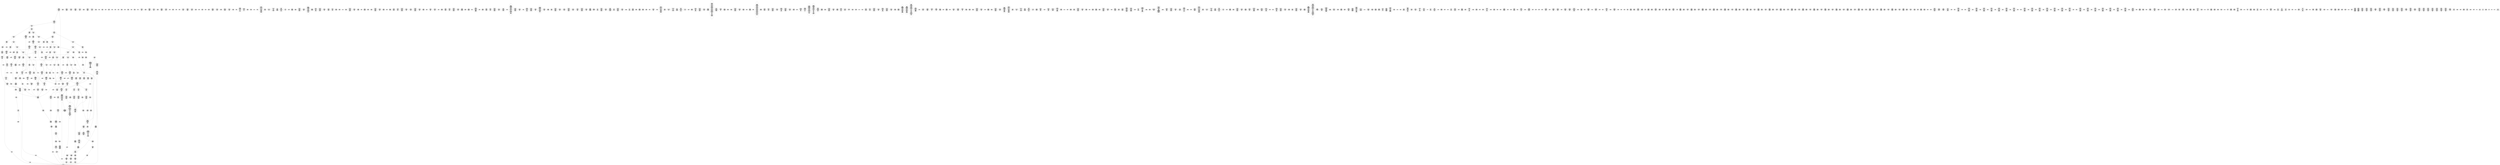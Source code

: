 /* Generated by GvGen v.1.0 (https://www.github.com/stricaud/gvgen) */

digraph G {
compound=true;
   node1 [label="[anywhere]"];
   node2 [label="# 0x0
PUSHX Data
PUSHX Data
MSTORE
PUSHX LogicData
CALLDATASIZE
LT
PUSHX Data
JUMPI
"];
   node3 [label="# 0xd
PUSHX Data
CALLDATALOAD
PUSHX BitData
SHR
PUSHX LogicData
GT
PUSHX Data
JUMPI
"];
   node4 [label="# 0x1e
PUSHX LogicData
GT
PUSHX Data
JUMPI
"];
   node5 [label="# 0x29
PUSHX LogicData
EQ
PUSHX Data
JUMPI
"];
   node6 [label="# 0x34
PUSHX LogicData
EQ
PUSHX Data
JUMPI
"];
   node7 [label="# 0x3f
PUSHX LogicData
EQ
PUSHX Data
JUMPI
"];
   node8 [label="# 0x4a
PUSHX LogicData
EQ
PUSHX Data
JUMPI
"];
   node9 [label="# 0x55
PUSHX LogicData
EQ
PUSHX Data
JUMPI
"];
   node10 [label="# 0x60
PUSHX LogicData
EQ
PUSHX Data
JUMPI
"];
   node11 [label="# 0x6b
PUSHX Data
JUMP
"];
   node12 [label="# 0x6f
JUMPDEST
PUSHX LogicData
EQ
PUSHX Data
JUMPI
"];
   node13 [label="# 0x7b
PUSHX LogicData
EQ
PUSHX Data
JUMPI
"];
   node14 [label="# 0x86
PUSHX LogicData
EQ
PUSHX Data
JUMPI
"];
   node15 [label="# 0x91
PUSHX LogicData
EQ
PUSHX Data
JUMPI
"];
   node16 [label="# 0x9c
PUSHX LogicData
EQ
PUSHX Data
JUMPI
"];
   node17 [label="# 0xa7
PUSHX LogicData
EQ
PUSHX Data
JUMPI
"];
   node18 [label="# 0xb2
PUSHX Data
JUMP
"];
   node19 [label="# 0xb6
JUMPDEST
PUSHX LogicData
GT
PUSHX Data
JUMPI
"];
   node20 [label="# 0xc2
PUSHX LogicData
EQ
PUSHX Data
JUMPI
"];
   node21 [label="# 0xcd
PUSHX LogicData
EQ
PUSHX Data
JUMPI
"];
   node22 [label="# 0xd8
PUSHX LogicData
EQ
PUSHX Data
JUMPI
"];
   node23 [label="# 0xe3
PUSHX LogicData
EQ
PUSHX Data
JUMPI
"];
   node24 [label="# 0xee
PUSHX LogicData
EQ
PUSHX Data
JUMPI
"];
   node25 [label="# 0xf9
PUSHX LogicData
EQ
PUSHX Data
JUMPI
"];
   node26 [label="# 0x104
PUSHX Data
JUMP
"];
   node27 [label="# 0x108
JUMPDEST
PUSHX LogicData
EQ
PUSHX Data
JUMPI
"];
   node28 [label="# 0x114
PUSHX LogicData
EQ
PUSHX Data
JUMPI
"];
   node29 [label="# 0x11f
PUSHX LogicData
EQ
PUSHX Data
JUMPI
"];
   node30 [label="# 0x12a
PUSHX LogicData
EQ
PUSHX Data
JUMPI
"];
   node31 [label="# 0x135
PUSHX LogicData
EQ
PUSHX Data
JUMPI
"];
   node32 [label="# 0x140
PUSHX LogicData
EQ
PUSHX Data
JUMPI
"];
   node33 [label="# 0x14b
JUMPDEST
PUSHX Data
REVERT
"];
   node34 [label="# 0x150
JUMPDEST
CALLVALUE
ISZERO
PUSHX Data
JUMPI
"];
   node35 [label="# 0x158
PUSHX Data
REVERT
"];
   node36 [label="# 0x15c
JUMPDEST
PUSHX Data
PUSHX ArithData
CALLDATASIZE
SUB
ADD
PUSHX Data
PUSHX Data
JUMP
"];
   node37 [label="# 0x172
JUMPDEST
PUSHX Data
JUMP
"];
   node38 [label="# 0x177
JUMPDEST
PUSHX MemData
MLOAD
PUSHX Data
PUSHX Data
JUMP
"];
   node39 [label="# 0x184
JUMPDEST
PUSHX MemData
MLOAD
SUB
RETURN
"];
   node40 [label="# 0x18d
JUMPDEST
CALLVALUE
ISZERO
PUSHX Data
JUMPI
"];
   node41 [label="# 0x195
PUSHX Data
REVERT
"];
   node42 [label="# 0x199
JUMPDEST
PUSHX Data
PUSHX Data
JUMP
"];
   node43 [label="# 0x1a2
JUMPDEST
PUSHX MemData
MLOAD
PUSHX Data
PUSHX Data
JUMP
"];
   node44 [label="# 0x1af
JUMPDEST
PUSHX MemData
MLOAD
SUB
RETURN
"];
   node45 [label="# 0x1b8
JUMPDEST
CALLVALUE
ISZERO
PUSHX Data
JUMPI
"];
   node46 [label="# 0x1c0
PUSHX Data
REVERT
"];
   node47 [label="# 0x1c4
JUMPDEST
PUSHX Data
PUSHX ArithData
CALLDATASIZE
SUB
ADD
PUSHX Data
PUSHX Data
JUMP
"];
   node48 [label="# 0x1da
JUMPDEST
PUSHX Data
JUMP
"];
   node49 [label="# 0x1df
JUMPDEST
PUSHX MemData
MLOAD
PUSHX Data
PUSHX Data
JUMP
"];
   node50 [label="# 0x1ec
JUMPDEST
PUSHX MemData
MLOAD
SUB
RETURN
"];
   node51 [label="# 0x1f5
JUMPDEST
CALLVALUE
ISZERO
PUSHX Data
JUMPI
"];
   node52 [label="# 0x1fd
PUSHX Data
REVERT
"];
   node53 [label="# 0x201
JUMPDEST
PUSHX Data
PUSHX ArithData
CALLDATASIZE
SUB
ADD
PUSHX Data
PUSHX Data
JUMP
"];
   node54 [label="# 0x217
JUMPDEST
PUSHX Data
JUMP
"];
   node55 [label="# 0x21c
JUMPDEST
STOP
"];
   node56 [label="# 0x21e
JUMPDEST
CALLVALUE
ISZERO
PUSHX Data
JUMPI
"];
   node57 [label="# 0x226
PUSHX Data
REVERT
"];
   node58 [label="# 0x22a
JUMPDEST
PUSHX Data
PUSHX ArithData
CALLDATASIZE
SUB
ADD
PUSHX Data
PUSHX Data
JUMP
"];
   node59 [label="# 0x240
JUMPDEST
PUSHX Data
JUMP
"];
   node60 [label="# 0x245
JUMPDEST
STOP
"];
   node61 [label="# 0x247
JUMPDEST
CALLVALUE
ISZERO
PUSHX Data
JUMPI
"];
   node62 [label="# 0x24f
PUSHX Data
REVERT
"];
   node63 [label="# 0x253
JUMPDEST
PUSHX Data
PUSHX ArithData
CALLDATASIZE
SUB
ADD
PUSHX Data
PUSHX Data
JUMP
"];
   node64 [label="# 0x269
JUMPDEST
PUSHX Data
JUMP
"];
   node65 [label="# 0x26e
JUMPDEST
STOP
"];
   node66 [label="# 0x270
JUMPDEST
CALLVALUE
ISZERO
PUSHX Data
JUMPI
"];
   node67 [label="# 0x278
PUSHX Data
REVERT
"];
   node68 [label="# 0x27c
JUMPDEST
PUSHX Data
PUSHX Data
JUMP
"];
   node69 [label="# 0x285
JUMPDEST
STOP
"];
   node70 [label="# 0x287
JUMPDEST
CALLVALUE
ISZERO
PUSHX Data
JUMPI
"];
   node71 [label="# 0x28f
PUSHX Data
REVERT
"];
   node72 [label="# 0x293
JUMPDEST
PUSHX Data
PUSHX Data
JUMP
"];
   node73 [label="# 0x29c
JUMPDEST
STOP
"];
   node74 [label="# 0x29e
JUMPDEST
CALLVALUE
ISZERO
PUSHX Data
JUMPI
"];
   node75 [label="# 0x2a6
PUSHX Data
REVERT
"];
   node76 [label="# 0x2aa
JUMPDEST
PUSHX Data
PUSHX ArithData
CALLDATASIZE
SUB
ADD
PUSHX Data
PUSHX Data
JUMP
"];
   node77 [label="# 0x2c0
JUMPDEST
PUSHX Data
JUMP
"];
   node78 [label="# 0x2c5
JUMPDEST
STOP
"];
   node79 [label="# 0x2c7
JUMPDEST
CALLVALUE
ISZERO
PUSHX Data
JUMPI
"];
   node80 [label="# 0x2cf
PUSHX Data
REVERT
"];
   node81 [label="# 0x2d3
JUMPDEST
PUSHX Data
PUSHX ArithData
CALLDATASIZE
SUB
ADD
PUSHX Data
PUSHX Data
JUMP
"];
   node82 [label="# 0x2e9
JUMPDEST
PUSHX Data
JUMP
"];
   node83 [label="# 0x2ee
JUMPDEST
STOP
"];
   node84 [label="# 0x2f0
JUMPDEST
CALLVALUE
ISZERO
PUSHX Data
JUMPI
"];
   node85 [label="# 0x2f8
PUSHX Data
REVERT
"];
   node86 [label="# 0x2fc
JUMPDEST
PUSHX Data
PUSHX ArithData
CALLDATASIZE
SUB
ADD
PUSHX Data
PUSHX Data
JUMP
"];
   node87 [label="# 0x312
JUMPDEST
PUSHX Data
JUMP
"];
   node88 [label="# 0x317
JUMPDEST
STOP
"];
   node89 [label="# 0x319
JUMPDEST
CALLVALUE
ISZERO
PUSHX Data
JUMPI
"];
   node90 [label="# 0x321
PUSHX Data
REVERT
"];
   node91 [label="# 0x325
JUMPDEST
PUSHX Data
PUSHX Data
JUMP
"];
   node92 [label="# 0x32e
JUMPDEST
PUSHX MemData
MLOAD
PUSHX Data
PUSHX Data
JUMP
"];
   node93 [label="# 0x33b
JUMPDEST
PUSHX MemData
MLOAD
SUB
RETURN
"];
   node94 [label="# 0x344
JUMPDEST
CALLVALUE
ISZERO
PUSHX Data
JUMPI
"];
   node95 [label="# 0x34c
PUSHX Data
REVERT
"];
   node96 [label="# 0x350
JUMPDEST
PUSHX Data
PUSHX ArithData
CALLDATASIZE
SUB
ADD
PUSHX Data
PUSHX Data
JUMP
"];
   node97 [label="# 0x366
JUMPDEST
PUSHX Data
JUMP
"];
   node98 [label="# 0x36b
JUMPDEST
PUSHX MemData
MLOAD
PUSHX Data
PUSHX Data
JUMP
"];
   node99 [label="# 0x378
JUMPDEST
PUSHX MemData
MLOAD
SUB
RETURN
"];
   node100 [label="# 0x381
JUMPDEST
CALLVALUE
ISZERO
PUSHX Data
JUMPI
"];
   node101 [label="# 0x389
PUSHX Data
REVERT
"];
   node102 [label="# 0x38d
JUMPDEST
PUSHX Data
PUSHX ArithData
CALLDATASIZE
SUB
ADD
PUSHX Data
PUSHX Data
JUMP
"];
   node103 [label="# 0x3a3
JUMPDEST
PUSHX Data
JUMP
"];
   node104 [label="# 0x3a8
JUMPDEST
PUSHX MemData
MLOAD
PUSHX Data
PUSHX Data
JUMP
"];
   node105 [label="# 0x3b5
JUMPDEST
PUSHX MemData
MLOAD
SUB
RETURN
"];
   node106 [label="# 0x3be
JUMPDEST
CALLVALUE
ISZERO
PUSHX Data
JUMPI
"];
   node107 [label="# 0x3c6
PUSHX Data
REVERT
"];
   node108 [label="# 0x3ca
JUMPDEST
PUSHX Data
PUSHX Data
JUMP
"];
   node109 [label="# 0x3d3
JUMPDEST
STOP
"];
   node110 [label="# 0x3d5
JUMPDEST
PUSHX Data
PUSHX ArithData
CALLDATASIZE
SUB
ADD
PUSHX Data
PUSHX Data
JUMP
"];
   node111 [label="# 0x3ea
JUMPDEST
PUSHX Data
JUMP
"];
   node112 [label="# 0x3ef
JUMPDEST
STOP
"];
   node113 [label="# 0x3f1
JUMPDEST
CALLVALUE
ISZERO
PUSHX Data
JUMPI
"];
   node114 [label="# 0x3f9
PUSHX Data
REVERT
"];
   node115 [label="# 0x3fd
JUMPDEST
PUSHX Data
PUSHX Data
JUMP
"];
   node116 [label="# 0x406
JUMPDEST
STOP
"];
   node117 [label="# 0x408
JUMPDEST
CALLVALUE
ISZERO
PUSHX Data
JUMPI
"];
   node118 [label="# 0x410
PUSHX Data
REVERT
"];
   node119 [label="# 0x414
JUMPDEST
PUSHX Data
PUSHX Data
JUMP
"];
   node120 [label="# 0x41d
JUMPDEST
PUSHX MemData
MLOAD
PUSHX Data
PUSHX Data
JUMP
"];
   node121 [label="# 0x42a
JUMPDEST
PUSHX MemData
MLOAD
SUB
RETURN
"];
   node122 [label="# 0x433
JUMPDEST
CALLVALUE
ISZERO
PUSHX Data
JUMPI
"];
   node123 [label="# 0x43b
PUSHX Data
REVERT
"];
   node124 [label="# 0x43f
JUMPDEST
PUSHX Data
PUSHX Data
JUMP
"];
   node125 [label="# 0x448
JUMPDEST
PUSHX MemData
MLOAD
PUSHX Data
PUSHX Data
JUMP
"];
   node126 [label="# 0x455
JUMPDEST
PUSHX MemData
MLOAD
SUB
RETURN
"];
   node127 [label="# 0x45e
JUMPDEST
CALLVALUE
ISZERO
PUSHX Data
JUMPI
"];
   node128 [label="# 0x466
PUSHX Data
REVERT
"];
   node129 [label="# 0x46a
JUMPDEST
PUSHX Data
PUSHX ArithData
CALLDATASIZE
SUB
ADD
PUSHX Data
PUSHX Data
JUMP
"];
   node130 [label="# 0x480
JUMPDEST
PUSHX Data
JUMP
"];
   node131 [label="# 0x485
JUMPDEST
STOP
"];
   node132 [label="# 0x487
JUMPDEST
CALLVALUE
ISZERO
PUSHX Data
JUMPI
"];
   node133 [label="# 0x48f
PUSHX Data
REVERT
"];
   node134 [label="# 0x493
JUMPDEST
PUSHX Data
PUSHX ArithData
CALLDATASIZE
SUB
ADD
PUSHX Data
PUSHX Data
JUMP
"];
   node135 [label="# 0x4a9
JUMPDEST
PUSHX Data
JUMP
"];
   node136 [label="# 0x4ae
JUMPDEST
STOP
"];
   node137 [label="# 0x4b0
JUMPDEST
CALLVALUE
ISZERO
PUSHX Data
JUMPI
"];
   node138 [label="# 0x4b8
PUSHX Data
REVERT
"];
   node139 [label="# 0x4bc
JUMPDEST
PUSHX Data
PUSHX ArithData
CALLDATASIZE
SUB
ADD
PUSHX Data
PUSHX Data
JUMP
"];
   node140 [label="# 0x4d2
JUMPDEST
PUSHX Data
JUMP
"];
   node141 [label="# 0x4d7
JUMPDEST
PUSHX MemData
MLOAD
PUSHX Data
PUSHX Data
JUMP
"];
   node142 [label="# 0x4e4
JUMPDEST
PUSHX MemData
MLOAD
SUB
RETURN
"];
   node143 [label="# 0x4ed
JUMPDEST
CALLVALUE
ISZERO
PUSHX Data
JUMPI
"];
   node144 [label="# 0x4f5
PUSHX Data
REVERT
"];
   node145 [label="# 0x4f9
JUMPDEST
PUSHX Data
PUSHX ArithData
CALLDATASIZE
SUB
ADD
PUSHX Data
PUSHX Data
JUMP
"];
   node146 [label="# 0x50f
JUMPDEST
PUSHX Data
JUMP
"];
   node147 [label="# 0x514
JUMPDEST
PUSHX MemData
MLOAD
PUSHX Data
PUSHX Data
JUMP
"];
   node148 [label="# 0x521
JUMPDEST
PUSHX MemData
MLOAD
SUB
RETURN
"];
   node149 [label="# 0x52a
JUMPDEST
CALLVALUE
ISZERO
PUSHX Data
JUMPI
"];
   node150 [label="# 0x532
PUSHX Data
REVERT
"];
   node151 [label="# 0x536
JUMPDEST
PUSHX Data
PUSHX ArithData
CALLDATASIZE
SUB
ADD
PUSHX Data
PUSHX Data
JUMP
"];
   node152 [label="# 0x54c
JUMPDEST
PUSHX Data
JUMP
"];
   node153 [label="# 0x551
JUMPDEST
STOP
"];
   node154 [label="# 0x553
JUMPDEST
PUSHX Data
PUSHX BitData
PUSHX BitData
NOT
AND
PUSHX BitData
NOT
AND
EQ
PUSHX Data
JUMPI
"];
   node155 [label="# 0x5bc
PUSHX BitData
PUSHX BitData
NOT
AND
PUSHX BitData
NOT
AND
EQ
"];
   node156 [label="# 0x61e
JUMPDEST
PUSHX Data
JUMPI
"];
   node157 [label="# 0x624
PUSHX Data
PUSHX Data
JUMP
"];
   node158 [label="# 0x62d
JUMPDEST
"];
   node159 [label="# 0x62e
JUMPDEST
JUMP
"];
   node160 [label="# 0x635
JUMPDEST
PUSHX Data
PUSHX StorData
SLOAD
PUSHX Data
PUSHX Data
JUMP
"];
   node161 [label="# 0x644
JUMPDEST
PUSHX ArithData
ADD
PUSHX ArithData
DIV
MUL
PUSHX ArithData
ADD
PUSHX MemData
MLOAD
ADD
PUSHX Data
MSTORE
MSTORE
PUSHX ArithData
ADD
SLOAD
PUSHX Data
PUSHX Data
JUMP
"];
   node162 [label="# 0x670
JUMPDEST
ISZERO
PUSHX Data
JUMPI
"];
   node163 [label="# 0x677
PUSHX LogicData
LT
PUSHX Data
JUMPI
"];
   node164 [label="# 0x67f
PUSHX ArithData
SLOAD
DIV
MUL
MSTORE
PUSHX ArithData
ADD
PUSHX Data
JUMP
"];
   node165 [label="# 0x692
JUMPDEST
ADD
PUSHX Data
MSTORE
PUSHX Data
PUSHX Data
SHA3
"];
   node166 [label="# 0x6a0
JUMPDEST
SLOAD
MSTORE
PUSHX ArithData
ADD
PUSHX ArithData
ADD
GT
PUSHX Data
JUMPI
"];
   node167 [label="# 0x6b4
SUB
PUSHX BitData
AND
ADD
"];
   node168 [label="# 0x6bd
JUMPDEST
JUMP
"];
   node169 [label="# 0x6c7
JUMPDEST
PUSHX Data
PUSHX Data
PUSHX Data
JUMP
"];
   node170 [label="# 0x6d2
JUMPDEST
PUSHX Data
JUMPI
"];
   node171 [label="# 0x6d7
PUSHX MemData
MLOAD
PUSHX Data
MSTORE
PUSHX ArithData
ADD
PUSHX Data
PUSHX Data
JUMP
"];
   node172 [label="# 0x708
JUMPDEST
PUSHX MemData
MLOAD
SUB
REVERT
"];
   node173 [label="# 0x711
JUMPDEST
PUSHX Data
PUSHX ArithData
MSTORE
PUSHX ArithData
ADD
MSTORE
PUSHX ArithData
ADD
PUSHX Data
SHA3
PUSHX ArithData
SLOAD
PUSHX ArithData
EXP
DIV
PUSHX BitData
AND
JUMP
"];
   node174 [label="# 0x74c
JUMPDEST
PUSHX Data
PUSHX Data
PUSHX Data
JUMP
"];
   node175 [label="# 0x757
JUMPDEST
PUSHX BitData
AND
PUSHX BitData
AND
EQ
ISZERO
PUSHX Data
JUMPI
"];
   node176 [label="# 0x78e
PUSHX MemData
MLOAD
PUSHX Data
MSTORE
PUSHX ArithData
ADD
PUSHX Data
PUSHX Data
JUMP
"];
   node177 [label="# 0x7bf
JUMPDEST
PUSHX MemData
MLOAD
SUB
REVERT
"];
   node178 [label="# 0x7c8
JUMPDEST
PUSHX BitData
AND
PUSHX Data
PUSHX Data
JUMP
"];
   node179 [label="# 0x7e7
JUMPDEST
PUSHX BitData
AND
EQ
PUSHX Data
JUMPI
"];
   node180 [label="# 0x804
PUSHX Data
PUSHX Data
PUSHX Data
JUMP
"];
   node181 [label="# 0x810
JUMPDEST
PUSHX Data
JUMP
"];
   node182 [label="# 0x815
JUMPDEST
"];
   node183 [label="# 0x816
JUMPDEST
PUSHX Data
JUMPI
"];
   node184 [label="# 0x81b
PUSHX MemData
MLOAD
PUSHX Data
MSTORE
PUSHX ArithData
ADD
PUSHX Data
PUSHX Data
JUMP
"];
   node185 [label="# 0x84c
JUMPDEST
PUSHX MemData
MLOAD
SUB
REVERT
"];
   node186 [label="# 0x855
JUMPDEST
PUSHX Data
PUSHX Data
JUMP
"];
   node187 [label="# 0x85f
JUMPDEST
JUMP
"];
   node188 [label="# 0x864
JUMPDEST
PUSHX Data
PUSHX Data
PUSHX Data
JUMP
"];
   node189 [label="# 0x86f
JUMPDEST
PUSHX Data
JUMP
"];
   node190 [label="# 0x875
JUMPDEST
PUSHX Data
JUMPI
"];
   node191 [label="# 0x87a
PUSHX MemData
MLOAD
PUSHX Data
MSTORE
PUSHX ArithData
ADD
PUSHX Data
PUSHX Data
JUMP
"];
   node192 [label="# 0x8ab
JUMPDEST
PUSHX MemData
MLOAD
SUB
REVERT
"];
   node193 [label="# 0x8b4
JUMPDEST
PUSHX Data
PUSHX Data
JUMP
"];
   node194 [label="# 0x8bf
JUMPDEST
JUMP
"];
   node195 [label="# 0x8c4
JUMPDEST
PUSHX Data
PUSHX Data
JUMP
"];
   node196 [label="# 0x8cc
JUMPDEST
PUSHX BitData
AND
PUSHX Data
PUSHX Data
JUMP
"];
   node197 [label="# 0x8ea
JUMPDEST
PUSHX BitData
AND
EQ
PUSHX Data
JUMPI
"];
   node198 [label="# 0x906
PUSHX MemData
MLOAD
PUSHX Data
MSTORE
PUSHX ArithData
ADD
PUSHX Data
PUSHX Data
JUMP
"];
   node199 [label="# 0x937
JUMPDEST
PUSHX MemData
MLOAD
SUB
REVERT
"];
   node200 [label="# 0x940
JUMPDEST
PUSHX LogicData
GT
PUSHX Data
JUMPI
"];
   node201 [label="# 0x94a
PUSHX MemData
MLOAD
PUSHX Data
MSTORE
PUSHX ArithData
ADD
PUSHX Data
PUSHX Data
JUMP
"];
   node202 [label="# 0x97b
JUMPDEST
PUSHX MemData
MLOAD
SUB
REVERT
"];
   node203 [label="# 0x984
JUMPDEST
PUSHX Data
PUSHX Data
JUMP
"];
   node204 [label="# 0x98e
JUMPDEST
JUMP
"];
   node205 [label="# 0x992
JUMPDEST
PUSHX Data
PUSHX Data
JUMP
"];
   node206 [label="# 0x99a
JUMPDEST
PUSHX BitData
AND
PUSHX Data
PUSHX Data
JUMP
"];
   node207 [label="# 0x9b8
JUMPDEST
PUSHX BitData
AND
EQ
PUSHX Data
JUMPI
"];
   node208 [label="# 0x9d4
PUSHX MemData
MLOAD
PUSHX Data
MSTORE
PUSHX ArithData
ADD
PUSHX Data
PUSHX Data
JUMP
"];
   node209 [label="# 0xa05
JUMPDEST
PUSHX MemData
MLOAD
SUB
REVERT
"];
   node210 [label="# 0xa0e
JUMPDEST
PUSHX Data
SELFBALANCE
CALLER
PUSHX BitData
AND
PUSHX ArithData
ISZERO
MUL
PUSHX MemData
MLOAD
PUSHX Data
PUSHX MemData
MLOAD
SUB
CALL
ISZERO
ISZERO
PUSHX Data
JUMPI
"];
   node211 [label="# 0xa50
RETURNDATASIZE
PUSHX Data
RETURNDATACOPY
RETURNDATASIZE
PUSHX Data
REVERT
"];
   node212 [label="# 0xa59
JUMPDEST
JUMP
"];
   node213 [label="# 0xa5d
JUMPDEST
PUSHX Data
PUSHX Data
JUMP
"];
   node214 [label="# 0xa65
JUMPDEST
PUSHX BitData
AND
PUSHX Data
PUSHX Data
JUMP
"];
   node215 [label="# 0xa83
JUMPDEST
PUSHX BitData
AND
EQ
PUSHX Data
JUMPI
"];
   node216 [label="# 0xa9f
PUSHX MemData
MLOAD
PUSHX Data
MSTORE
PUSHX ArithData
ADD
PUSHX Data
PUSHX Data
JUMP
"];
   node217 [label="# 0xad0
JUMPDEST
PUSHX MemData
MLOAD
SUB
REVERT
"];
   node218 [label="# 0xad9
JUMPDEST
PUSHX Data
PUSHX Data
JUMP
"];
   node219 [label="# 0xae1
JUMPDEST
JUMP
"];
   node220 [label="# 0xae3
JUMPDEST
PUSHX Data
PUSHX Data
JUMP
"];
   node221 [label="# 0xaeb
JUMPDEST
PUSHX BitData
AND
PUSHX Data
PUSHX Data
JUMP
"];
   node222 [label="# 0xb09
JUMPDEST
PUSHX BitData
AND
EQ
PUSHX Data
JUMPI
"];
   node223 [label="# 0xb25
PUSHX MemData
MLOAD
PUSHX Data
MSTORE
PUSHX ArithData
ADD
PUSHX Data
PUSHX Data
JUMP
"];
   node224 [label="# 0xb56
JUMPDEST
PUSHX MemData
MLOAD
SUB
REVERT
"];
   node225 [label="# 0xb5f
JUMPDEST
PUSHX Data
PUSHX Data
PUSHX Data
PUSHX Data
JUMP
"];
   node226 [label="# 0xb6d
JUMPDEST
PUSHX Data
JUMP
"];
   node227 [label="# 0xb72
JUMPDEST
PUSHX Data
PUSHX Data
PUSHX Data
JUMP
"];
   node228 [label="# 0xb7c
JUMPDEST
JUMP
"];
   node229 [label="# 0xb7f
JUMPDEST
PUSHX Data
PUSHX MemData
MLOAD
PUSHX ArithData
ADD
PUSHX Data
MSTORE
PUSHX Data
MSTORE
PUSHX Data
JUMP
"];
   node230 [label="# 0xb9a
JUMPDEST
JUMP
"];
   node231 [label="# 0xb9f
JUMPDEST
PUSHX Data
PUSHX Data
JUMP
"];
   node232 [label="# 0xba7
JUMPDEST
PUSHX BitData
AND
PUSHX Data
PUSHX Data
JUMP
"];
   node233 [label="# 0xbc5
JUMPDEST
PUSHX BitData
AND
EQ
PUSHX Data
JUMPI
"];
   node234 [label="# 0xbe1
PUSHX MemData
MLOAD
PUSHX Data
MSTORE
PUSHX ArithData
ADD
PUSHX Data
PUSHX Data
JUMP
"];
   node235 [label="# 0xc12
JUMPDEST
PUSHX MemData
MLOAD
SUB
REVERT
"];
   node236 [label="# 0xc1b
JUMPDEST
PUSHX Data
MLOAD
PUSHX ArithData
ADD
PUSHX Data
PUSHX Data
JUMP
"];
   node237 [label="# 0xc31
JUMPDEST
JUMP
"];
   node238 [label="# 0xc35
JUMPDEST
PUSHX Data
PUSHX StorData
PUSHX ArithData
SLOAD
PUSHX ArithData
EXP
DIV
PUSHX BitData
AND
JUMP
"];
   node239 [label="# 0xc4c
JUMPDEST
PUSHX Data
PUSHX Data
PUSHX ArithData
MSTORE
PUSHX ArithData
ADD
MSTORE
PUSHX ArithData
ADD
PUSHX Data
SHA3
PUSHX ArithData
SLOAD
PUSHX ArithData
EXP
DIV
PUSHX BitData
AND
PUSHX BitData
PUSHX BitData
AND
PUSHX BitData
AND
EQ
ISZERO
PUSHX Data
JUMPI
"];
   node240 [label="# 0xcbb
PUSHX MemData
MLOAD
PUSHX Data
MSTORE
PUSHX ArithData
ADD
PUSHX Data
PUSHX Data
JUMP
"];
   node241 [label="# 0xcec
JUMPDEST
PUSHX MemData
MLOAD
SUB
REVERT
"];
   node242 [label="# 0xcf5
JUMPDEST
JUMP
"];
   node243 [label="# 0xcfe
JUMPDEST
PUSHX BitData
PUSHX BitData
AND
PUSHX BitData
AND
EQ
ISZERO
PUSHX Data
JUMPI
"];
   node244 [label="# 0xd35
PUSHX MemData
MLOAD
PUSHX Data
MSTORE
PUSHX ArithData
ADD
PUSHX Data
PUSHX Data
JUMP
"];
   node245 [label="# 0xd66
JUMPDEST
PUSHX MemData
MLOAD
SUB
REVERT
"];
   node246 [label="# 0xd6f
JUMPDEST
PUSHX Data
PUSHX ArithData
PUSHX BitData
AND
PUSHX BitData
AND
MSTORE
PUSHX ArithData
ADD
MSTORE
PUSHX ArithData
ADD
PUSHX Data
SHA3
SLOAD
JUMP
"];
   node247 [label="# 0xdb6
JUMPDEST
PUSHX Data
PUSHX Data
JUMP
"];
   node248 [label="# 0xdbe
JUMPDEST
PUSHX BitData
AND
PUSHX Data
PUSHX Data
JUMP
"];
   node249 [label="# 0xddc
JUMPDEST
PUSHX BitData
AND
EQ
PUSHX Data
JUMPI
"];
   node250 [label="# 0xdf8
PUSHX MemData
MLOAD
PUSHX Data
MSTORE
PUSHX ArithData
ADD
PUSHX Data
PUSHX Data
JUMP
"];
   node251 [label="# 0xe29
JUMPDEST
PUSHX MemData
MLOAD
SUB
REVERT
"];
   node252 [label="# 0xe32
JUMPDEST
PUSHX Data
PUSHX Data
PUSHX Data
JUMP
"];
   node253 [label="# 0xe3c
JUMPDEST
JUMP
"];
   node254 [label="# 0xe3e
JUMPDEST
PUSHX Data
PUSHX Data
JUMP
"];
   node255 [label="# 0xe46
JUMPDEST
ISZERO
PUSHX Data
JUMPI
"];
   node256 [label="# 0xe4c
PUSHX MemData
MLOAD
PUSHX Data
MSTORE
PUSHX ArithData
ADD
PUSHX Data
PUSHX Data
JUMP
"];
   node257 [label="# 0xe7d
JUMPDEST
PUSHX MemData
MLOAD
SUB
REVERT
"];
   node258 [label="# 0xe86
JUMPDEST
PUSHX LogicData
GT
PUSHX Data
JUMPI
"];
   node259 [label="# 0xe8f
PUSHX MemData
MLOAD
PUSHX Data
MSTORE
PUSHX ArithData
ADD
PUSHX Data
PUSHX Data
JUMP
"];
   node260 [label="# 0xec0
JUMPDEST
PUSHX MemData
MLOAD
SUB
REVERT
"];
   node261 [label="# 0xec9
JUMPDEST
PUSHX LogicData
GT
ISZERO
PUSHX Data
JUMPI
"];
   node262 [label="# 0xed3
PUSHX MemData
MLOAD
PUSHX Data
MSTORE
PUSHX ArithData
ADD
PUSHX Data
PUSHX Data
JUMP
"];
   node263 [label="# 0xf04
JUMPDEST
PUSHX MemData
MLOAD
SUB
REVERT
"];
   node264 [label="# 0xf0d
JUMPDEST
PUSHX Data
PUSHX Data
PUSHX Data
PUSHX Data
PUSHX Data
JUMP
"];
   node265 [label="# 0xf1e
JUMPDEST
PUSHX BitData
PUSHX BitData
AND
JUMP
"];
   node266 [label="# 0xf2c
JUMPDEST
GT
ISZERO
PUSHX Data
JUMPI
"];
   node267 [label="# 0xf33
PUSHX MemData
MLOAD
PUSHX Data
MSTORE
PUSHX ArithData
ADD
PUSHX Data
PUSHX Data
JUMP
"];
   node268 [label="# 0xf64
JUMPDEST
PUSHX MemData
MLOAD
SUB
REVERT
"];
   node269 [label="# 0xf6d
JUMPDEST
CALLVALUE
PUSHX Data
PUSHX StorData
SLOAD
PUSHX BitData
PUSHX BitData
AND
JUMP
"];
   node270 [label="# 0xf83
JUMPDEST
GT
ISZERO
PUSHX Data
JUMPI
"];
   node271 [label="# 0xf8a
PUSHX MemData
MLOAD
PUSHX Data
MSTORE
PUSHX ArithData
ADD
PUSHX Data
PUSHX Data
JUMP
"];
   node272 [label="# 0xfbb
JUMPDEST
PUSHX MemData
MLOAD
SUB
REVERT
"];
   node273 [label="# 0xfc4
JUMPDEST
PUSHX Data
"];
   node274 [label="# 0xfc7
JUMPDEST
LT
ISZERO
PUSHX Data
JUMPI
"];
   node275 [label="# 0xfd0
PUSHX Data
CALLER
PUSHX Data
PUSHX Data
PUSHX Data
JUMP
"];
   node276 [label="# 0xfdd
JUMPDEST
PUSHX Data
JUMP
"];
   node277 [label="# 0xfe2
JUMPDEST
PUSHX Data
PUSHX Data
PUSHX Data
JUMP
"];
   node278 [label="# 0xfec
JUMPDEST
PUSHX Data
PUSHX Data
JUMP
"];
   node279 [label="# 0xff7
JUMPDEST
PUSHX Data
JUMP
"];
   node280 [label="# 0xfff
JUMPDEST
JUMP
"];
   node281 [label="# 0x1003
JUMPDEST
PUSHX Data
PUSHX Data
JUMP
"];
   node282 [label="# 0x100b
JUMPDEST
PUSHX BitData
AND
PUSHX Data
PUSHX Data
JUMP
"];
   node283 [label="# 0x1029
JUMPDEST
PUSHX BitData
AND
EQ
PUSHX Data
JUMPI
"];
   node284 [label="# 0x1045
PUSHX MemData
MLOAD
PUSHX Data
MSTORE
PUSHX ArithData
ADD
PUSHX Data
PUSHX Data
JUMP
"];
   node285 [label="# 0x1076
JUMPDEST
PUSHX MemData
MLOAD
SUB
REVERT
"];
   node286 [label="# 0x107f
JUMPDEST
PUSHX Data
PUSHX Data
JUMP
"];
   node287 [label="# 0x1087
JUMPDEST
JUMP
"];
   node288 [label="# 0x1089
JUMPDEST
PUSHX Data
PUSHX StorData
PUSHX ArithData
SLOAD
PUSHX ArithData
EXP
DIV
PUSHX BitData
AND
JUMP
"];
   node289 [label="# 0x10b3
JUMPDEST
PUSHX Data
PUSHX StorData
SLOAD
PUSHX Data
PUSHX Data
JUMP
"];
   node290 [label="# 0x10c2
JUMPDEST
PUSHX ArithData
ADD
PUSHX ArithData
DIV
MUL
PUSHX ArithData
ADD
PUSHX MemData
MLOAD
ADD
PUSHX Data
MSTORE
MSTORE
PUSHX ArithData
ADD
SLOAD
PUSHX Data
PUSHX Data
JUMP
"];
   node291 [label="# 0x10ee
JUMPDEST
ISZERO
PUSHX Data
JUMPI
"];
   node292 [label="# 0x10f5
PUSHX LogicData
LT
PUSHX Data
JUMPI
"];
   node293 [label="# 0x10fd
PUSHX ArithData
SLOAD
DIV
MUL
MSTORE
PUSHX ArithData
ADD
PUSHX Data
JUMP
"];
   node294 [label="# 0x1110
JUMPDEST
ADD
PUSHX Data
MSTORE
PUSHX Data
PUSHX Data
SHA3
"];
   node295 [label="# 0x111e
JUMPDEST
SLOAD
MSTORE
PUSHX ArithData
ADD
PUSHX ArithData
ADD
GT
PUSHX Data
JUMPI
"];
   node296 [label="# 0x1132
SUB
PUSHX BitData
AND
ADD
"];
   node297 [label="# 0x113b
JUMPDEST
JUMP
"];
   node298 [label="# 0x1145
JUMPDEST
PUSHX Data
PUSHX Data
JUMP
"];
   node299 [label="# 0x114d
JUMPDEST
PUSHX BitData
AND
PUSHX BitData
AND
EQ
ISZERO
PUSHX Data
JUMPI
"];
   node300 [label="# 0x1181
PUSHX MemData
MLOAD
PUSHX Data
MSTORE
PUSHX ArithData
ADD
PUSHX Data
PUSHX Data
JUMP
"];
   node301 [label="# 0x11b2
JUMPDEST
PUSHX MemData
MLOAD
SUB
REVERT
"];
   node302 [label="# 0x11bb
JUMPDEST
PUSHX Data
PUSHX Data
PUSHX Data
PUSHX Data
JUMP
"];
   node303 [label="# 0x11c8
JUMPDEST
PUSHX BitData
AND
PUSHX BitData
AND
MSTORE
PUSHX ArithData
ADD
MSTORE
PUSHX ArithData
ADD
PUSHX Data
SHA3
PUSHX ArithData
PUSHX BitData
AND
PUSHX BitData
AND
MSTORE
PUSHX ArithData
ADD
MSTORE
PUSHX ArithData
ADD
PUSHX Data
SHA3
PUSHX ArithData
PUSHX ArithData
EXP
SLOAD
PUSHX ArithData
MUL
NOT
AND
ISZERO
ISZERO
MUL
OR
SSTORE
PUSHX BitData
AND
PUSHX Data
PUSHX Data
JUMP
"];
   node304 [label="# 0x1275
JUMPDEST
PUSHX BitData
AND
PUSHX Data
PUSHX MemData
MLOAD
PUSHX Data
PUSHX Data
JUMP
"];
   node305 [label="# 0x12ba
JUMPDEST
PUSHX MemData
MLOAD
SUB
LOGX
JUMP
"];
   node306 [label="# 0x12c6
JUMPDEST
PUSHX Data
PUSHX Data
PUSHX Data
JUMP
"];
   node307 [label="# 0x12d1
JUMPDEST
PUSHX Data
JUMP
"];
   node308 [label="# 0x12d7
JUMPDEST
PUSHX Data
JUMPI
"];
   node309 [label="# 0x12dc
PUSHX MemData
MLOAD
PUSHX Data
MSTORE
PUSHX ArithData
ADD
PUSHX Data
PUSHX Data
JUMP
"];
   node310 [label="# 0x130d
JUMPDEST
PUSHX MemData
MLOAD
SUB
REVERT
"];
   node311 [label="# 0x1316
JUMPDEST
PUSHX Data
PUSHX Data
JUMP
"];
   node312 [label="# 0x1322
JUMPDEST
JUMP
"];
   node313 [label="# 0x1328
JUMPDEST
PUSHX Data
PUSHX Data
PUSHX Data
JUMP
"];
   node314 [label="# 0x1333
JUMPDEST
JUMP
"];
   node315 [label="# 0x133a
JUMPDEST
PUSHX Data
PUSHX Data
PUSHX ArithData
PUSHX BitData
AND
PUSHX BitData
AND
MSTORE
PUSHX ArithData
ADD
MSTORE
PUSHX ArithData
ADD
PUSHX Data
SHA3
PUSHX ArithData
PUSHX BitData
AND
PUSHX BitData
AND
MSTORE
PUSHX ArithData
ADD
MSTORE
PUSHX ArithData
ADD
PUSHX Data
SHA3
PUSHX ArithData
SLOAD
PUSHX ArithData
EXP
DIV
PUSHX BitData
AND
JUMP
"];
   node316 [label="# 0x13ce
JUMPDEST
PUSHX Data
PUSHX Data
JUMP
"];
   node317 [label="# 0x13d6
JUMPDEST
PUSHX BitData
AND
PUSHX Data
PUSHX Data
JUMP
"];
   node318 [label="# 0x13f4
JUMPDEST
PUSHX BitData
AND
EQ
PUSHX Data
JUMPI
"];
   node319 [label="# 0x1410
PUSHX MemData
MLOAD
PUSHX Data
MSTORE
PUSHX ArithData
ADD
PUSHX Data
PUSHX Data
JUMP
"];
   node320 [label="# 0x1441
JUMPDEST
PUSHX MemData
MLOAD
SUB
REVERT
"];
   node321 [label="# 0x144a
JUMPDEST
PUSHX BitData
PUSHX BitData
AND
PUSHX BitData
AND
EQ
ISZERO
PUSHX Data
JUMPI
"];
   node322 [label="# 0x1480
PUSHX MemData
MLOAD
PUSHX Data
MSTORE
PUSHX ArithData
ADD
PUSHX Data
PUSHX Data
JUMP
"];
   node323 [label="# 0x14b1
JUMPDEST
PUSHX MemData
MLOAD
SUB
REVERT
"];
   node324 [label="# 0x14ba
JUMPDEST
PUSHX Data
PUSHX Data
JUMP
"];
   node325 [label="# 0x14c3
JUMPDEST
JUMP
"];
   node326 [label="# 0x14c6
JUMPDEST
PUSHX ArithData
PUSHX ArithData
ADD
PUSHX Data
SLOAD
ADD
SSTORE
JUMP
"];
   node327 [label="# 0x14dc
JUMPDEST
PUSHX Data
PUSHX BitData
PUSHX BitData
NOT
AND
PUSHX BitData
NOT
AND
EQ
JUMP
"];
   node328 [label="# 0x1546
JUMPDEST
PUSHX BitData
PUSHX BitData
AND
PUSHX Data
PUSHX ArithData
MSTORE
PUSHX ArithData
ADD
MSTORE
PUSHX ArithData
ADD
PUSHX Data
SHA3
PUSHX ArithData
SLOAD
PUSHX ArithData
EXP
DIV
PUSHX BitData
AND
PUSHX BitData
AND
EQ
ISZERO
JUMP
"];
   node329 [label="# 0x15b2
JUMPDEST
PUSHX Data
CALLER
JUMP
"];
   node330 [label="# 0x15ba
JUMPDEST
PUSHX Data
PUSHX ArithData
MSTORE
PUSHX ArithData
ADD
MSTORE
PUSHX ArithData
ADD
PUSHX Data
SHA3
PUSHX ArithData
PUSHX ArithData
EXP
SLOAD
PUSHX ArithData
MUL
NOT
AND
PUSHX BitData
AND
MUL
OR
SSTORE
PUSHX BitData
AND
PUSHX Data
PUSHX Data
JUMP
"];
   node331 [label="# 0x162d
JUMPDEST
PUSHX BitData
AND
PUSHX Data
PUSHX MemData
MLOAD
PUSHX MemData
MLOAD
SUB
LOGX
JUMP
"];
   node332 [label="# 0x1673
JUMPDEST
PUSHX Data
PUSHX Data
PUSHX Data
JUMP
"];
   node333 [label="# 0x167e
JUMPDEST
PUSHX Data
JUMPI
"];
   node334 [label="# 0x1683
PUSHX MemData
MLOAD
PUSHX Data
MSTORE
PUSHX ArithData
ADD
PUSHX Data
PUSHX Data
JUMP
"];
   node335 [label="# 0x16b4
JUMPDEST
PUSHX MemData
MLOAD
SUB
REVERT
"];
   node336 [label="# 0x16bd
JUMPDEST
PUSHX Data
PUSHX Data
PUSHX Data
JUMP
"];
   node337 [label="# 0x16c8
JUMPDEST
PUSHX BitData
AND
PUSHX BitData
AND
EQ
PUSHX Data
JUMPI
"];
   node338 [label="# 0x16ff
PUSHX BitData
AND
PUSHX Data
PUSHX Data
JUMP
"];
   node339 [label="# 0x171f
JUMPDEST
PUSHX BitData
AND
EQ
"];
   node340 [label="# 0x1737
JUMPDEST
PUSHX Data
JUMPI
"];
   node341 [label="# 0x173d
PUSHX Data
PUSHX Data
JUMP
"];
   node342 [label="# 0x1747
JUMPDEST
"];
   node343 [label="# 0x1748
JUMPDEST
JUMP
"];
   node344 [label="# 0x1751
JUMPDEST
PUSHX BitData
AND
PUSHX Data
PUSHX Data
JUMP
"];
   node345 [label="# 0x1771
JUMPDEST
PUSHX BitData
AND
EQ
PUSHX Data
JUMPI
"];
   node346 [label="# 0x178d
PUSHX MemData
MLOAD
PUSHX Data
MSTORE
PUSHX ArithData
ADD
PUSHX Data
PUSHX Data
JUMP
"];
   node347 [label="# 0x17be
JUMPDEST
PUSHX MemData
MLOAD
SUB
REVERT
"];
   node348 [label="# 0x17c7
JUMPDEST
PUSHX BitData
PUSHX BitData
AND
PUSHX BitData
AND
EQ
ISZERO
PUSHX Data
JUMPI
"];
   node349 [label="# 0x17fd
PUSHX MemData
MLOAD
PUSHX Data
MSTORE
PUSHX ArithData
ADD
PUSHX Data
PUSHX Data
JUMP
"];
   node350 [label="# 0x182e
JUMPDEST
PUSHX MemData
MLOAD
SUB
REVERT
"];
   node351 [label="# 0x1837
JUMPDEST
PUSHX Data
PUSHX Data
JUMP
"];
   node352 [label="# 0x1842
JUMPDEST
PUSHX Data
PUSHX Data
PUSHX Data
JUMP
"];
   node353 [label="# 0x184d
JUMPDEST
PUSHX Data
PUSHX Data
PUSHX ArithData
PUSHX BitData
AND
PUSHX BitData
AND
MSTORE
PUSHX ArithData
ADD
MSTORE
PUSHX ArithData
ADD
PUSHX Data
SHA3
PUSHX Data
SLOAD
PUSHX Data
PUSHX Data
JUMP
"];
   node354 [label="# 0x189d
JUMPDEST
SSTORE
PUSHX Data
PUSHX Data
PUSHX ArithData
PUSHX BitData
AND
PUSHX BitData
AND
MSTORE
PUSHX ArithData
ADD
MSTORE
PUSHX ArithData
ADD
PUSHX Data
SHA3
PUSHX Data
SLOAD
PUSHX Data
PUSHX Data
JUMP
"];
   node355 [label="# 0x18f4
JUMPDEST
SSTORE
PUSHX Data
PUSHX ArithData
MSTORE
PUSHX ArithData
ADD
MSTORE
PUSHX ArithData
ADD
PUSHX Data
SHA3
PUSHX ArithData
PUSHX ArithData
EXP
SLOAD
PUSHX ArithData
MUL
NOT
AND
PUSHX BitData
AND
MUL
OR
SSTORE
PUSHX BitData
AND
PUSHX BitData
AND
PUSHX Data
PUSHX MemData
MLOAD
PUSHX MemData
MLOAD
SUB
LOGX
JUMP
"];
   node356 [label="# 0x19ad
JUMPDEST
PUSHX Data
PUSHX MemData
MLOAD
PUSHX ArithData
ADD
PUSHX Data
MSTORE
PUSHX Data
MSTORE
PUSHX Data
JUMP
"];
   node357 [label="# 0x19c7
JUMPDEST
JUMP
"];
   node358 [label="# 0x19cb
JUMPDEST
PUSHX Data
PUSHX Data
JUMP
"];
   node359 [label="# 0x19d3
JUMPDEST
PUSHX Data
JUMPI
"];
   node360 [label="# 0x19d8
PUSHX MemData
MLOAD
PUSHX Data
MSTORE
PUSHX ArithData
ADD
PUSHX Data
PUSHX Data
JUMP
"];
   node361 [label="# 0x1a09
JUMPDEST
PUSHX MemData
MLOAD
SUB
REVERT
"];
   node362 [label="# 0x1a12
JUMPDEST
PUSHX LogicData
PUSHX StorData
PUSHX ArithData
PUSHX ArithData
EXP
SLOAD
PUSHX ArithData
MUL
NOT
AND
ISZERO
ISZERO
MUL
OR
SSTORE
PUSHX Data
PUSHX Data
PUSHX Data
JUMP
"];
   node363 [label="# 0x1a56
JUMPDEST
PUSHX MemData
MLOAD
PUSHX Data
PUSHX Data
JUMP
"];
   node364 [label="# 0x1a63
JUMPDEST
PUSHX MemData
MLOAD
SUB
LOGX
JUMP
"];
   node365 [label="# 0x1a6d
JUMPDEST
PUSHX Data
PUSHX ArithData
ADD
SLOAD
JUMP
"];
   node366 [label="# 0x1a7b
JUMPDEST
PUSHX Data
PUSHX StorData
PUSHX ArithData
SLOAD
PUSHX ArithData
EXP
DIV
PUSHX BitData
AND
PUSHX StorData
PUSHX ArithData
PUSHX ArithData
EXP
SLOAD
PUSHX ArithData
MUL
NOT
AND
PUSHX BitData
AND
MUL
OR
SSTORE
PUSHX BitData
AND
PUSHX BitData
AND
PUSHX Data
PUSHX MemData
MLOAD
PUSHX MemData
MLOAD
SUB
LOGX
JUMP
"];
   node367 [label="# 0x1b41
JUMPDEST
PUSHX Data
PUSHX Data
PUSHX Data
JUMP
"];
   node368 [label="# 0x1b4f
JUMPDEST
JUMP
"];
   node369 [label="# 0x1b57
JUMPDEST
PUSHX Data
PUSHX Data
PUSHX Data
JUMP
"];
   node370 [label="# 0x1b65
JUMPDEST
JUMP
"];
   node371 [label="# 0x1b6d
JUMPDEST
PUSHX Data
PUSHX Data
JUMP
"];
   node372 [label="# 0x1b75
JUMPDEST
ISZERO
PUSHX Data
JUMPI
"];
   node373 [label="# 0x1b7b
PUSHX MemData
MLOAD
PUSHX Data
MSTORE
PUSHX ArithData
ADD
PUSHX Data
PUSHX Data
JUMP
"];
   node374 [label="# 0x1bac
JUMPDEST
PUSHX MemData
MLOAD
SUB
REVERT
"];
   node375 [label="# 0x1bb5
JUMPDEST
PUSHX LogicData
PUSHX StorData
PUSHX ArithData
PUSHX ArithData
EXP
SLOAD
PUSHX ArithData
MUL
NOT
AND
ISZERO
ISZERO
MUL
OR
SSTORE
PUSHX Data
PUSHX Data
PUSHX Data
JUMP
"];
   node376 [label="# 0x1bf9
JUMPDEST
PUSHX MemData
MLOAD
PUSHX Data
PUSHX Data
JUMP
"];
   node377 [label="# 0x1c06
JUMPDEST
PUSHX MemData
MLOAD
SUB
LOGX
JUMP
"];
   node378 [label="# 0x1c10
JUMPDEST
PUSHX Data
PUSHX Data
JUMP
"];
   node379 [label="# 0x1c1b
JUMPDEST
PUSHX Data
PUSHX Data
JUMP
"];
   node380 [label="# 0x1c27
JUMPDEST
PUSHX Data
JUMPI
"];
   node381 [label="# 0x1c2c
PUSHX MemData
MLOAD
PUSHX Data
MSTORE
PUSHX ArithData
ADD
PUSHX Data
PUSHX Data
JUMP
"];
   node382 [label="# 0x1c5d
JUMPDEST
PUSHX MemData
MLOAD
SUB
REVERT
"];
   node383 [label="# 0x1c66
JUMPDEST
JUMP
"];
   node384 [label="# 0x1c6c
JUMPDEST
PUSHX Data
PUSHX Data
PUSHX Data
JUMP
"];
   node385 [label="# 0x1c77
JUMPDEST
PUSHX Data
JUMPI
"];
   node386 [label="# 0x1c7c
PUSHX MemData
MLOAD
PUSHX Data
MSTORE
PUSHX ArithData
ADD
PUSHX Data
PUSHX Data
JUMP
"];
   node387 [label="# 0x1cad
JUMPDEST
PUSHX MemData
MLOAD
SUB
REVERT
"];
   node388 [label="# 0x1cb6
JUMPDEST
PUSHX Data
PUSHX Data
PUSHX ArithData
MSTORE
PUSHX ArithData
ADD
MSTORE
PUSHX ArithData
ADD
PUSHX Data
SHA3
SLOAD
PUSHX Data
PUSHX Data
JUMP
"];
   node389 [label="# 0x1cd6
JUMPDEST
PUSHX ArithData
ADD
PUSHX ArithData
DIV
MUL
PUSHX ArithData
ADD
PUSHX MemData
MLOAD
ADD
PUSHX Data
MSTORE
MSTORE
PUSHX ArithData
ADD
SLOAD
PUSHX Data
PUSHX Data
JUMP
"];
   node390 [label="# 0x1d02
JUMPDEST
ISZERO
PUSHX Data
JUMPI
"];
   node391 [label="# 0x1d09
PUSHX LogicData
LT
PUSHX Data
JUMPI
"];
   node392 [label="# 0x1d11
PUSHX ArithData
SLOAD
DIV
MUL
MSTORE
PUSHX ArithData
ADD
PUSHX Data
JUMP
"];
   node393 [label="# 0x1d24
JUMPDEST
ADD
PUSHX Data
MSTORE
PUSHX Data
PUSHX Data
SHA3
"];
   node394 [label="# 0x1d32
JUMPDEST
SLOAD
MSTORE
PUSHX ArithData
ADD
PUSHX ArithData
ADD
GT
PUSHX Data
JUMPI
"];
   node395 [label="# 0x1d46
SUB
PUSHX BitData
AND
ADD
"];
   node396 [label="# 0x1d4f
JUMPDEST
PUSHX Data
PUSHX Data
PUSHX Data
JUMP
"];
   node397 [label="# 0x1d60
JUMPDEST
PUSHX LogicData
MLOAD
EQ
ISZERO
PUSHX Data
JUMPI
"];
   node398 [label="# 0x1d6d
PUSHX Data
JUMP
"];
   node399 [label="# 0x1d76
JUMPDEST
PUSHX LogicData
MLOAD
GT
ISZERO
PUSHX Data
JUMPI
"];
   node400 [label="# 0x1d81
PUSHX MemData
MLOAD
PUSHX ArithData
ADD
PUSHX Data
PUSHX Data
JUMP
"];
   node401 [label="# 0x1d93
JUMPDEST
PUSHX MemData
MLOAD
PUSHX ArithData
SUB
SUB
MSTORE
PUSHX Data
MSTORE
PUSHX Data
JUMP
"];
   node402 [label="# 0x1dab
JUMPDEST
PUSHX Data
PUSHX Data
JUMP
"];
   node403 [label="# 0x1db4
JUMPDEST
"];
   node404 [label="# 0x1db9
JUMPDEST
JUMP
"];
   node405 [label="# 0x1dbe
JUMPDEST
PUSHX Data
PUSHX Data
JUMP
"];
   node406 [label="# 0x1dc6
JUMPDEST
ISZERO
PUSHX Data
JUMPI
"];
   node407 [label="# 0x1dcc
PUSHX MemData
MLOAD
PUSHX Data
MSTORE
PUSHX ArithData
ADD
PUSHX Data
PUSHX Data
JUMP
"];
   node408 [label="# 0x1dfd
JUMPDEST
PUSHX MemData
MLOAD
SUB
REVERT
"];
   node409 [label="# 0x1e06
JUMPDEST
PUSHX Data
PUSHX Data
JUMP
"];
   node410 [label="# 0x1e11
JUMPDEST
JUMP
"];
   node411 [label="# 0x1e16
JUMPDEST
PUSHX Data
PUSHX Data
JUMP
"];
   node412 [label="# 0x1e20
JUMPDEST
PUSHX Data
PUSHX Data
PUSHX Data
JUMP
"];
   node413 [label="# 0x1e2d
JUMPDEST
PUSHX Data
JUMPI
"];
   node414 [label="# 0x1e32
PUSHX MemData
MLOAD
PUSHX Data
MSTORE
PUSHX ArithData
ADD
PUSHX Data
PUSHX Data
JUMP
"];
   node415 [label="# 0x1e63
JUMPDEST
PUSHX MemData
MLOAD
SUB
REVERT
"];
   node416 [label="# 0x1e6c
JUMPDEST
JUMP
"];
   node417 [label="# 0x1e71
JUMPDEST
PUSHX Data
PUSHX Data
PUSHX BitData
AND
PUSHX Data
JUMP
"];
   node418 [label="# 0x1e92
JUMPDEST
ISZERO
PUSHX Data
JUMPI
"];
   node419 [label="# 0x1e98
PUSHX BitData
AND
PUSHX Data
PUSHX Data
PUSHX Data
JUMP
"];
   node420 [label="# 0x1ebb
JUMPDEST
PUSHX MemData
MLOAD
PUSHX BitData
AND
PUSHX BitData
SHL
MSTORE
PUSHX ArithData
ADD
PUSHX Data
PUSHX Data
JUMP
"];
   node421 [label="# 0x1edd
JUMPDEST
PUSHX Data
PUSHX MemData
MLOAD
SUB
PUSHX Data
EXTCODESIZE
ISZERO
ISZERO
PUSHX Data
JUMPI
"];
   node422 [label="# 0x1ef3
PUSHX Data
REVERT
"];
   node423 [label="# 0x1ef7
JUMPDEST
GAS
CALL
ISZERO
PUSHX Data
JUMPI
"];
   node424 [label="# 0x1f05
PUSHX MemData
MLOAD
RETURNDATASIZE
PUSHX BitData
NOT
PUSHX ArithData
ADD
AND
ADD
PUSHX Data
MSTORE
ADD
PUSHX Data
PUSHX Data
JUMP
"];
   node425 [label="# 0x1f25
JUMPDEST
PUSHX Data
"];
   node426 [label="# 0x1f28
JUMPDEST
PUSHX Data
JUMPI
"];
   node427 [label="# 0x1f2d
RETURNDATASIZE
PUSHX LogicData
EQ
PUSHX Data
JUMPI
"];
   node428 [label="# 0x1f37
PUSHX MemData
MLOAD
PUSHX BitData
NOT
PUSHX ArithData
RETURNDATASIZE
ADD
AND
ADD
PUSHX Data
MSTORE
RETURNDATASIZE
MSTORE
RETURNDATASIZE
PUSHX Data
PUSHX ArithData
ADD
RETURNDATACOPY
PUSHX Data
JUMP
"];
   node429 [label="# 0x1f58
JUMPDEST
PUSHX Data
"];
   node430 [label="# 0x1f5d
JUMPDEST
PUSHX LogicData
MLOAD
EQ
ISZERO
PUSHX Data
JUMPI
"];
   node431 [label="# 0x1f69
PUSHX MemData
MLOAD
PUSHX Data
MSTORE
PUSHX ArithData
ADD
PUSHX Data
PUSHX Data
JUMP
"];
   node432 [label="# 0x1f9a
JUMPDEST
PUSHX MemData
MLOAD
SUB
REVERT
"];
   node433 [label="# 0x1fa3
JUMPDEST
MLOAD
PUSHX ArithData
ADD
REVERT
"];
   node434 [label="# 0x1fab
JUMPDEST
PUSHX BitData
PUSHX BitData
SHL
PUSHX BitData
NOT
AND
PUSHX BitData
NOT
AND
EQ
PUSHX Data
JUMP
"];
   node435 [label="# 0x1ffb
JUMPDEST
PUSHX Data
"];
   node436 [label="# 0x2000
JUMPDEST
JUMP
"];
   node437 [label="# 0x2008
JUMPDEST
PUSHX Data
PUSHX StorData
SLOAD
PUSHX Data
PUSHX Data
JUMP
"];
   node438 [label="# 0x2017
JUMPDEST
PUSHX ArithData
ADD
PUSHX ArithData
DIV
MUL
PUSHX ArithData
ADD
PUSHX MemData
MLOAD
ADD
PUSHX Data
MSTORE
MSTORE
PUSHX ArithData
ADD
SLOAD
PUSHX Data
PUSHX Data
JUMP
"];
   node439 [label="# 0x2043
JUMPDEST
ISZERO
PUSHX Data
JUMPI
"];
   node440 [label="# 0x204a
PUSHX LogicData
LT
PUSHX Data
JUMPI
"];
   node441 [label="# 0x2052
PUSHX ArithData
SLOAD
DIV
MUL
MSTORE
PUSHX ArithData
ADD
PUSHX Data
JUMP
"];
   node442 [label="# 0x2065
JUMPDEST
ADD
PUSHX Data
MSTORE
PUSHX Data
PUSHX Data
SHA3
"];
   node443 [label="# 0x2073
JUMPDEST
SLOAD
MSTORE
PUSHX ArithData
ADD
PUSHX ArithData
ADD
GT
PUSHX Data
JUMPI
"];
   node444 [label="# 0x2087
SUB
PUSHX BitData
AND
ADD
"];
   node445 [label="# 0x2090
JUMPDEST
JUMP
"];
   node446 [label="# 0x209a
JUMPDEST
PUSHX Data
PUSHX Data
PUSHX Data
JUMP
"];
   node447 [label="# 0x20a5
JUMPDEST
PUSHX Data
JUMPI
"];
   node448 [label="# 0x20aa
PUSHX MemData
MLOAD
PUSHX Data
MSTORE
PUSHX ArithData
ADD
PUSHX Data
PUSHX Data
JUMP
"];
   node449 [label="# 0x20db
JUMPDEST
PUSHX MemData
MLOAD
SUB
REVERT
"];
   node450 [label="# 0x20e4
JUMPDEST
PUSHX Data
PUSHX Data
PUSHX Data
JUMP
"];
   node451 [label="# 0x20ee
JUMPDEST
PUSHX LogicData
MLOAD
GT
PUSHX Data
JUMPI
"];
   node452 [label="# 0x20fa
PUSHX MemData
MLOAD
PUSHX ArithData
ADD
PUSHX Data
MSTORE
PUSHX Data
MSTORE
PUSHX Data
JUMP
"];
   node453 [label="# 0x210e
JUMPDEST
PUSHX Data
PUSHX Data
JUMP
"];
   node454 [label="# 0x2118
JUMPDEST
PUSHX MemData
MLOAD
PUSHX ArithData
ADD
PUSHX Data
PUSHX Data
JUMP
"];
   node455 [label="# 0x2129
JUMPDEST
PUSHX MemData
MLOAD
PUSHX ArithData
SUB
SUB
MSTORE
PUSHX Data
MSTORE
"];
   node456 [label="# 0x2139
JUMPDEST
JUMP
"];
   node457 [label="# 0x2141
JUMPDEST
JUMP
"];
   node458 [label="# 0x2146
JUMPDEST
PUSHX BitData
PUSHX BitData
AND
PUSHX BitData
AND
EQ
ISZERO
PUSHX Data
JUMPI
"];
   node459 [label="# 0x217c
PUSHX MemData
MLOAD
PUSHX Data
MSTORE
PUSHX ArithData
ADD
PUSHX Data
PUSHX Data
JUMP
"];
   node460 [label="# 0x21ad
JUMPDEST
PUSHX MemData
MLOAD
SUB
REVERT
"];
   node461 [label="# 0x21b6
JUMPDEST
PUSHX Data
PUSHX Data
JUMP
"];
   node462 [label="# 0x21bf
JUMPDEST
ISZERO
PUSHX Data
JUMPI
"];
   node463 [label="# 0x21c5
PUSHX MemData
MLOAD
PUSHX Data
MSTORE
PUSHX ArithData
ADD
PUSHX Data
PUSHX Data
JUMP
"];
   node464 [label="# 0x21f6
JUMPDEST
PUSHX MemData
MLOAD
SUB
REVERT
"];
   node465 [label="# 0x21ff
JUMPDEST
PUSHX Data
PUSHX Data
PUSHX Data
JUMP
"];
   node466 [label="# 0x220b
JUMPDEST
PUSHX Data
PUSHX Data
PUSHX ArithData
PUSHX BitData
AND
PUSHX BitData
AND
MSTORE
PUSHX ArithData
ADD
MSTORE
PUSHX ArithData
ADD
PUSHX Data
SHA3
PUSHX Data
SLOAD
PUSHX Data
PUSHX Data
JUMP
"];
   node467 [label="# 0x225b
JUMPDEST
SSTORE
PUSHX Data
PUSHX ArithData
MSTORE
PUSHX ArithData
ADD
MSTORE
PUSHX ArithData
ADD
PUSHX Data
SHA3
PUSHX ArithData
PUSHX ArithData
EXP
SLOAD
PUSHX ArithData
MUL
NOT
AND
PUSHX BitData
AND
MUL
OR
SSTORE
PUSHX BitData
AND
PUSHX BitData
PUSHX BitData
AND
PUSHX Data
PUSHX MemData
MLOAD
PUSHX MemData
MLOAD
SUB
LOGX
JUMP
"];
   node468 [label="# 0x2314
JUMPDEST
PUSHX Data
EXTCODESIZE
PUSHX LogicData
GT
JUMP
"];
   node469 [label="# 0x2327
JUMPDEST
PUSHX Data
PUSHX LogicData
EQ
ISZERO
PUSHX Data
JUMPI
"];
   node470 [label="# 0x2333
PUSHX MemData
MLOAD
PUSHX ArithData
ADD
PUSHX Data
MSTORE
PUSHX Data
MSTORE
PUSHX ArithData
ADD
PUSHX Data
MSTORE
PUSHX Data
JUMP
"];
   node471 [label="# 0x236f
JUMPDEST
PUSHX Data
PUSHX Data
"];
   node472 [label="# 0x2377
JUMPDEST
PUSHX LogicData
EQ
PUSHX Data
JUMPI
"];
   node473 [label="# 0x2380
PUSHX Data
PUSHX Data
JUMP
"];
   node474 [label="# 0x238a
JUMPDEST
PUSHX Data
PUSHX Data
PUSHX Data
JUMP
"];
   node475 [label="# 0x239a
JUMPDEST
PUSHX Data
JUMP
"];
   node476 [label="# 0x23a1
JUMPDEST
PUSHX Data
PUSHX LogicData
GT
ISZERO
PUSHX Data
JUMPI
"];
   node477 [label="# 0x23b5
PUSHX Data
PUSHX Data
MSTORE
PUSHX Data
PUSHX Data
MSTORE
PUSHX Data
PUSHX Data
REVERT
"];
   node478 [label="# 0x23e3
JUMPDEST
PUSHX MemData
MLOAD
MSTORE
PUSHX ArithData
ADD
PUSHX BitData
NOT
AND
PUSHX ArithData
ADD
ADD
PUSHX Data
MSTORE
ISZERO
PUSHX Data
JUMPI
"];
   node479 [label="# 0x2401
PUSHX ArithData
ADD
PUSHX ArithData
MUL
CALLDATASIZE
CALLDATACOPY
ADD
"];
   node480 [label="# 0x2415
JUMPDEST
"];
   node481 [label="# 0x2419
JUMPDEST
PUSHX LogicData
EQ
PUSHX Data
JUMPI
"];
   node482 [label="# 0x2422
PUSHX Data
PUSHX Data
PUSHX Data
JUMP
"];
   node483 [label="# 0x242e
JUMPDEST
PUSHX Data
PUSHX Data
PUSHX Data
JUMP
"];
   node484 [label="# 0x243d
JUMPDEST
PUSHX Data
PUSHX Data
PUSHX Data
JUMP
"];
   node485 [label="# 0x2449
JUMPDEST
PUSHX BitData
SHL
MLOAD
LT
PUSHX Data
JUMPI
"];
   node486 [label="# 0x2457
PUSHX Data
PUSHX Data
MSTORE
PUSHX Data
PUSHX Data
MSTORE
PUSHX Data
PUSHX Data
REVERT
"];
   node487 [label="# 0x2485
JUMPDEST
PUSHX ArithData
ADD
ADD
PUSHX BitData
NOT
AND
PUSHX BitData
BYTE
MSTORE8
PUSHX Data
PUSHX Data
PUSHX Data
JUMP
"];
   node488 [label="# 0x24c1
JUMPDEST
PUSHX Data
JUMP
"];
   node489 [label="# 0x24c8
JUMPDEST
"];
   node490 [label="# 0x24cf
JUMPDEST
JUMP
"];
   node491 [label="# 0x24d4
JUMPDEST
SLOAD
PUSHX Data
PUSHX Data
JUMP
"];
   node492 [label="# 0x24e0
JUMPDEST
PUSHX Data
MSTORE
PUSHX Data
PUSHX Data
SHA3
PUSHX ArithData
ADD
PUSHX Data
DIV
ADD
PUSHX Data
JUMPI
"];
   node493 [label="# 0x24fa
PUSHX Data
SSTORE
PUSHX Data
JUMP
"];
   node494 [label="# 0x2502
JUMPDEST
PUSHX LogicData
LT
PUSHX Data
JUMPI
"];
   node495 [label="# 0x250b
MLOAD
PUSHX BitData
NOT
AND
ADD
OR
SSTORE
PUSHX Data
JUMP
"];
   node496 [label="# 0x251b
JUMPDEST
ADD
PUSHX ArithData
ADD
SSTORE
ISZERO
PUSHX Data
JUMPI
"];
   node497 [label="# 0x252a
ADD
"];
   node498 [label="# 0x252d
JUMPDEST
GT
ISZERO
PUSHX Data
JUMPI
"];
   node499 [label="# 0x2536
MLOAD
SSTORE
PUSHX ArithData
ADD
PUSHX ArithData
ADD
PUSHX Data
JUMP
"];
   node500 [label="# 0x2548
JUMPDEST
"];
   node501 [label="# 0x2549
JUMPDEST
PUSHX Data
PUSHX Data
JUMP
"];
   node502 [label="# 0x2556
JUMPDEST
JUMP
"];
   node503 [label="# 0x255a
JUMPDEST
"];
   node504 [label="# 0x255b
JUMPDEST
GT
ISZERO
PUSHX Data
JUMPI
"];
   node505 [label="# 0x2564
PUSHX Data
PUSHX Data
SSTORE
PUSHX ArithData
ADD
PUSHX Data
JUMP
"];
   node506 [label="# 0x2573
JUMPDEST
JUMP
"];
   node507 [label="# 0x2577
JUMPDEST
PUSHX Data
PUSHX Data
PUSHX Data
PUSHX Data
JUMP
"];
   node508 [label="# 0x2585
JUMPDEST
PUSHX Data
JUMP
"];
   node509 [label="# 0x258a
JUMPDEST
MSTORE
PUSHX ArithData
ADD
ADD
GT
ISZERO
PUSHX Data
JUMPI
"];
   node510 [label="# 0x259e
PUSHX Data
REVERT
"];
   node511 [label="# 0x25a2
JUMPDEST
PUSHX Data
PUSHX Data
JUMP
"];
   node512 [label="# 0x25ad
JUMPDEST
JUMP
"];
   node513 [label="# 0x25b5
JUMPDEST
PUSHX Data
PUSHX Data
PUSHX Data
PUSHX Data
JUMP
"];
   node514 [label="# 0x25c3
JUMPDEST
PUSHX Data
JUMP
"];
   node515 [label="# 0x25c8
JUMPDEST
MSTORE
PUSHX ArithData
ADD
ADD
GT
ISZERO
PUSHX Data
JUMPI
"];
   node516 [label="# 0x25dc
PUSHX Data
REVERT
"];
   node517 [label="# 0x25e0
JUMPDEST
PUSHX Data
PUSHX Data
JUMP
"];
   node518 [label="# 0x25eb
JUMPDEST
JUMP
"];
   node519 [label="# 0x25f3
JUMPDEST
PUSHX Data
CALLDATALOAD
PUSHX Data
PUSHX Data
JUMP
"];
   node520 [label="# 0x2602
JUMPDEST
JUMP
"];
   node521 [label="# 0x2608
JUMPDEST
PUSHX Data
CALLDATALOAD
PUSHX Data
PUSHX Data
JUMP
"];
   node522 [label="# 0x2617
JUMPDEST
JUMP
"];
   node523 [label="# 0x261d
JUMPDEST
PUSHX Data
CALLDATALOAD
PUSHX Data
PUSHX Data
JUMP
"];
   node524 [label="# 0x262c
JUMPDEST
JUMP
"];
   node525 [label="# 0x2632
JUMPDEST
PUSHX Data
MLOAD
PUSHX Data
PUSHX Data
JUMP
"];
   node526 [label="# 0x2641
JUMPDEST
JUMP
"];
   node527 [label="# 0x2647
JUMPDEST
PUSHX Data
PUSHX ArithData
ADD
SLT
PUSHX Data
JUMPI
"];
   node528 [label="# 0x2654
PUSHX Data
REVERT
"];
   node529 [label="# 0x2658
JUMPDEST
CALLDATALOAD
PUSHX Data
PUSHX ArithData
ADD
PUSHX Data
JUMP
"];
   node530 [label="# 0x2668
JUMPDEST
JUMP
"];
   node531 [label="# 0x2671
JUMPDEST
PUSHX Data
PUSHX ArithData
ADD
SLT
PUSHX Data
JUMPI
"];
   node532 [label="# 0x267e
PUSHX Data
REVERT
"];
   node533 [label="# 0x2682
JUMPDEST
CALLDATALOAD
PUSHX Data
PUSHX ArithData
ADD
PUSHX Data
JUMP
"];
   node534 [label="# 0x2692
JUMPDEST
JUMP
"];
   node535 [label="# 0x269b
JUMPDEST
PUSHX Data
CALLDATALOAD
PUSHX Data
PUSHX Data
JUMP
"];
   node536 [label="# 0x26aa
JUMPDEST
JUMP
"];
   node537 [label="# 0x26b0
JUMPDEST
PUSHX Data
PUSHX LogicData
SUB
SLT
ISZERO
PUSHX Data
JUMPI
"];
   node538 [label="# 0x26be
PUSHX Data
REVERT
"];
   node539 [label="# 0x26c2
JUMPDEST
PUSHX ArithData
PUSHX Data
ADD
PUSHX Data
JUMP
"];
   node540 [label="# 0x26d0
JUMPDEST
JUMP
"];
   node541 [label="# 0x26d9
JUMPDEST
PUSHX Data
PUSHX LogicData
SUB
SLT
ISZERO
PUSHX Data
JUMPI
"];
   node542 [label="# 0x26e8
PUSHX Data
REVERT
"];
   node543 [label="# 0x26ec
JUMPDEST
PUSHX ArithData
PUSHX Data
ADD
PUSHX Data
JUMP
"];
   node544 [label="# 0x26fa
JUMPDEST
PUSHX ArithData
PUSHX Data
ADD
PUSHX Data
JUMP
"];
   node545 [label="# 0x270b
JUMPDEST
JUMP
"];
   node546 [label="# 0x2715
JUMPDEST
PUSHX Data
PUSHX Data
PUSHX LogicData
SUB
SLT
ISZERO
PUSHX Data
JUMPI
"];
   node547 [label="# 0x2726
PUSHX Data
REVERT
"];
   node548 [label="# 0x272a
JUMPDEST
PUSHX ArithData
PUSHX Data
ADD
PUSHX Data
JUMP
"];
   node549 [label="# 0x2738
JUMPDEST
PUSHX ArithData
PUSHX Data
ADD
PUSHX Data
JUMP
"];
   node550 [label="# 0x2749
JUMPDEST
PUSHX ArithData
PUSHX Data
ADD
PUSHX Data
JUMP
"];
   node551 [label="# 0x275a
JUMPDEST
JUMP
"];
   node552 [label="# 0x2764
JUMPDEST
PUSHX Data
PUSHX Data
PUSHX LogicData
SUB
SLT
ISZERO
PUSHX Data
JUMPI
"];
   node553 [label="# 0x2776
PUSHX Data
REVERT
"];
   node554 [label="# 0x277a
JUMPDEST
PUSHX ArithData
PUSHX Data
ADD
PUSHX Data
JUMP
"];
   node555 [label="# 0x2788
JUMPDEST
PUSHX ArithData
PUSHX Data
ADD
PUSHX Data
JUMP
"];
   node556 [label="# 0x2799
JUMPDEST
PUSHX ArithData
PUSHX Data
ADD
PUSHX Data
JUMP
"];
   node557 [label="# 0x27aa
JUMPDEST
PUSHX ArithData
ADD
CALLDATALOAD
PUSHX LogicData
GT
ISZERO
PUSHX Data
JUMPI
"];
   node558 [label="# 0x27c3
PUSHX Data
REVERT
"];
   node559 [label="# 0x27c7
JUMPDEST
PUSHX Data
ADD
PUSHX Data
JUMP
"];
   node560 [label="# 0x27d3
JUMPDEST
JUMP
"];
   node561 [label="# 0x27df
JUMPDEST
PUSHX Data
PUSHX LogicData
SUB
SLT
ISZERO
PUSHX Data
JUMPI
"];
   node562 [label="# 0x27ee
PUSHX Data
REVERT
"];
   node563 [label="# 0x27f2
JUMPDEST
PUSHX ArithData
PUSHX Data
ADD
PUSHX Data
JUMP
"];
   node564 [label="# 0x2800
JUMPDEST
PUSHX ArithData
PUSHX Data
ADD
PUSHX Data
JUMP
"];
   node565 [label="# 0x2811
JUMPDEST
JUMP
"];
   node566 [label="# 0x281b
JUMPDEST
PUSHX Data
PUSHX LogicData
SUB
SLT
ISZERO
PUSHX Data
JUMPI
"];
   node567 [label="# 0x282a
PUSHX Data
REVERT
"];
   node568 [label="# 0x282e
JUMPDEST
PUSHX ArithData
PUSHX Data
ADD
PUSHX Data
JUMP
"];
   node569 [label="# 0x283c
JUMPDEST
PUSHX ArithData
PUSHX Data
ADD
PUSHX Data
JUMP
"];
   node570 [label="# 0x284d
JUMPDEST
JUMP
"];
   node571 [label="# 0x2857
JUMPDEST
PUSHX Data
PUSHX LogicData
SUB
SLT
ISZERO
PUSHX Data
JUMPI
"];
   node572 [label="# 0x2865
PUSHX Data
REVERT
"];
   node573 [label="# 0x2869
JUMPDEST
PUSHX ArithData
PUSHX Data
ADD
PUSHX Data
JUMP
"];
   node574 [label="# 0x2877
JUMPDEST
JUMP
"];
   node575 [label="# 0x2880
JUMPDEST
PUSHX Data
PUSHX LogicData
SUB
SLT
ISZERO
PUSHX Data
JUMPI
"];
   node576 [label="# 0x288e
PUSHX Data
REVERT
"];
   node577 [label="# 0x2892
JUMPDEST
PUSHX ArithData
PUSHX Data
ADD
PUSHX Data
JUMP
"];
   node578 [label="# 0x28a0
JUMPDEST
JUMP
"];
   node579 [label="# 0x28a9
JUMPDEST
PUSHX Data
PUSHX LogicData
SUB
SLT
ISZERO
PUSHX Data
JUMPI
"];
   node580 [label="# 0x28b7
PUSHX Data
REVERT
"];
   node581 [label="# 0x28bb
JUMPDEST
PUSHX ArithData
ADD
CALLDATALOAD
PUSHX LogicData
GT
ISZERO
PUSHX Data
JUMPI
"];
   node582 [label="# 0x28d1
PUSHX Data
REVERT
"];
   node583 [label="# 0x28d5
JUMPDEST
PUSHX Data
ADD
PUSHX Data
JUMP
"];
   node584 [label="# 0x28e1
JUMPDEST
JUMP
"];
   node585 [label="# 0x28ea
JUMPDEST
PUSHX Data
PUSHX LogicData
SUB
SLT
ISZERO
PUSHX Data
JUMPI
"];
   node586 [label="# 0x28f8
PUSHX Data
REVERT
"];
   node587 [label="# 0x28fc
JUMPDEST
PUSHX ArithData
PUSHX Data
ADD
PUSHX Data
JUMP
"];
   node588 [label="# 0x290a
JUMPDEST
JUMP
"];
   node589 [label="# 0x2913
JUMPDEST
PUSHX Data
PUSHX Data
JUMP
"];
   node590 [label="# 0x291c
JUMPDEST
MSTORE
JUMP
"];
   node591 [label="# 0x2922
JUMPDEST
PUSHX Data
PUSHX Data
JUMP
"];
   node592 [label="# 0x292b
JUMPDEST
MSTORE
JUMP
"];
   node593 [label="# 0x2931
JUMPDEST
PUSHX Data
PUSHX Data
PUSHX Data
JUMP
"];
   node594 [label="# 0x293c
JUMPDEST
PUSHX Data
PUSHX Data
JUMP
"];
   node595 [label="# 0x2946
JUMPDEST
PUSHX Data
PUSHX ArithData
ADD
PUSHX Data
JUMP
"];
   node596 [label="# 0x2956
JUMPDEST
PUSHX Data
PUSHX Data
JUMP
"];
   node597 [label="# 0x295f
JUMPDEST
ADD
JUMP
"];
   node598 [label="# 0x296a
JUMPDEST
PUSHX Data
PUSHX Data
PUSHX Data
JUMP
"];
   node599 [label="# 0x2975
JUMPDEST
PUSHX Data
PUSHX Data
JUMP
"];
   node600 [label="# 0x297f
JUMPDEST
PUSHX Data
PUSHX ArithData
ADD
PUSHX Data
JUMP
"];
   node601 [label="# 0x298f
JUMPDEST
PUSHX Data
PUSHX Data
JUMP
"];
   node602 [label="# 0x2998
JUMPDEST
ADD
JUMP
"];
   node603 [label="# 0x29a3
JUMPDEST
PUSHX Data
PUSHX Data
PUSHX Data
JUMP
"];
   node604 [label="# 0x29ae
JUMPDEST
PUSHX Data
PUSHX Data
JUMP
"];
   node605 [label="# 0x29b8
JUMPDEST
PUSHX Data
PUSHX ArithData
ADD
PUSHX Data
JUMP
"];
   node606 [label="# 0x29c8
JUMPDEST
ADD
JUMP
"];
   node607 [label="# 0x29d4
JUMPDEST
PUSHX Data
PUSHX Data
PUSHX Data
PUSHX Data
JUMP
"];
   node608 [label="# 0x29e1
JUMPDEST
PUSHX Data
PUSHX Data
JUMP
"];
   node609 [label="# 0x29ec
JUMPDEST
PUSHX ArithData
ADD
JUMP
"];
   node610 [label="# 0x29f7
JUMPDEST
PUSHX Data
PUSHX Data
PUSHX Data
PUSHX Data
JUMP
"];
   node611 [label="# 0x2a04
JUMPDEST
PUSHX Data
PUSHX Data
JUMP
"];
   node612 [label="# 0x2a0f
JUMPDEST
PUSHX ArithData
ADD
JUMP
"];
   node613 [label="# 0x2a1a
JUMPDEST
PUSHX Data
PUSHX Data
PUSHX Data
PUSHX Data
JUMP
"];
   node614 [label="# 0x2a27
JUMPDEST
PUSHX Data
PUSHX Data
JUMP
"];
   node615 [label="# 0x2a32
JUMPDEST
PUSHX ArithData
ADD
JUMP
"];
   node616 [label="# 0x2a3d
JUMPDEST
PUSHX Data
PUSHX Data
PUSHX Data
PUSHX Data
JUMP
"];
   node617 [label="# 0x2a4a
JUMPDEST
PUSHX Data
PUSHX Data
JUMP
"];
   node618 [label="# 0x2a55
JUMPDEST
PUSHX ArithData
ADD
JUMP
"];
   node619 [label="# 0x2a60
JUMPDEST
PUSHX Data
PUSHX Data
PUSHX Data
PUSHX Data
JUMP
"];
   node620 [label="# 0x2a6d
JUMPDEST
PUSHX Data
PUSHX Data
JUMP
"];
   node621 [label="# 0x2a78
JUMPDEST
PUSHX ArithData
ADD
JUMP
"];
   node622 [label="# 0x2a83
JUMPDEST
PUSHX Data
PUSHX Data
PUSHX Data
PUSHX Data
JUMP
"];
   node623 [label="# 0x2a90
JUMPDEST
PUSHX Data
PUSHX Data
JUMP
"];
   node624 [label="# 0x2a9b
JUMPDEST
PUSHX ArithData
ADD
JUMP
"];
   node625 [label="# 0x2aa6
JUMPDEST
PUSHX Data
PUSHX Data
PUSHX Data
PUSHX Data
JUMP
"];
   node626 [label="# 0x2ab3
JUMPDEST
PUSHX Data
PUSHX Data
JUMP
"];
   node627 [label="# 0x2abe
JUMPDEST
PUSHX ArithData
ADD
JUMP
"];
   node628 [label="# 0x2ac9
JUMPDEST
PUSHX Data
PUSHX Data
PUSHX Data
PUSHX Data
JUMP
"];
   node629 [label="# 0x2ad6
JUMPDEST
PUSHX Data
PUSHX Data
JUMP
"];
   node630 [label="# 0x2ae1
JUMPDEST
PUSHX ArithData
ADD
JUMP
"];
   node631 [label="# 0x2aec
JUMPDEST
PUSHX Data
PUSHX Data
PUSHX Data
PUSHX Data
JUMP
"];
   node632 [label="# 0x2af9
JUMPDEST
PUSHX Data
PUSHX Data
JUMP
"];
   node633 [label="# 0x2b04
JUMPDEST
PUSHX ArithData
ADD
JUMP
"];
   node634 [label="# 0x2b0f
JUMPDEST
PUSHX Data
PUSHX Data
PUSHX Data
PUSHX Data
JUMP
"];
   node635 [label="# 0x2b1c
JUMPDEST
PUSHX Data
PUSHX Data
JUMP
"];
   node636 [label="# 0x2b27
JUMPDEST
PUSHX ArithData
ADD
JUMP
"];
   node637 [label="# 0x2b32
JUMPDEST
PUSHX Data
PUSHX Data
PUSHX Data
PUSHX Data
JUMP
"];
   node638 [label="# 0x2b3f
JUMPDEST
PUSHX Data
PUSHX Data
JUMP
"];
   node639 [label="# 0x2b4a
JUMPDEST
PUSHX ArithData
ADD
JUMP
"];
   node640 [label="# 0x2b55
JUMPDEST
PUSHX Data
PUSHX Data
PUSHX Data
PUSHX Data
JUMP
"];
   node641 [label="# 0x2b62
JUMPDEST
PUSHX Data
PUSHX Data
JUMP
"];
   node642 [label="# 0x2b6d
JUMPDEST
PUSHX ArithData
ADD
JUMP
"];
   node643 [label="# 0x2b78
JUMPDEST
PUSHX Data
PUSHX Data
PUSHX Data
PUSHX Data
JUMP
"];
   node644 [label="# 0x2b85
JUMPDEST
PUSHX Data
PUSHX Data
JUMP
"];
   node645 [label="# 0x2b90
JUMPDEST
PUSHX ArithData
ADD
JUMP
"];
   node646 [label="# 0x2b9b
JUMPDEST
PUSHX Data
PUSHX Data
PUSHX Data
PUSHX Data
JUMP
"];
   node647 [label="# 0x2ba8
JUMPDEST
PUSHX Data
PUSHX Data
JUMP
"];
   node648 [label="# 0x2bb3
JUMPDEST
PUSHX ArithData
ADD
JUMP
"];
   node649 [label="# 0x2bbe
JUMPDEST
PUSHX Data
PUSHX Data
PUSHX Data
PUSHX Data
JUMP
"];
   node650 [label="# 0x2bcb
JUMPDEST
PUSHX Data
PUSHX Data
JUMP
"];
   node651 [label="# 0x2bd6
JUMPDEST
PUSHX ArithData
ADD
JUMP
"];
   node652 [label="# 0x2be1
JUMPDEST
PUSHX Data
PUSHX Data
PUSHX Data
PUSHX Data
JUMP
"];
   node653 [label="# 0x2bee
JUMPDEST
PUSHX Data
PUSHX Data
JUMP
"];
   node654 [label="# 0x2bf9
JUMPDEST
PUSHX ArithData
ADD
JUMP
"];
   node655 [label="# 0x2c04
JUMPDEST
PUSHX Data
PUSHX Data
PUSHX Data
PUSHX Data
JUMP
"];
   node656 [label="# 0x2c11
JUMPDEST
PUSHX Data
PUSHX Data
JUMP
"];
   node657 [label="# 0x2c1c
JUMPDEST
PUSHX ArithData
ADD
JUMP
"];
   node658 [label="# 0x2c27
JUMPDEST
PUSHX Data
PUSHX Data
PUSHX Data
PUSHX Data
JUMP
"];
   node659 [label="# 0x2c34
JUMPDEST
PUSHX Data
PUSHX Data
JUMP
"];
   node660 [label="# 0x2c3f
JUMPDEST
PUSHX ArithData
ADD
JUMP
"];
   node661 [label="# 0x2c4a
JUMPDEST
PUSHX Data
PUSHX Data
PUSHX Data
PUSHX Data
JUMP
"];
   node662 [label="# 0x2c57
JUMPDEST
PUSHX Data
PUSHX Data
JUMP
"];
   node663 [label="# 0x2c62
JUMPDEST
PUSHX ArithData
ADD
JUMP
"];
   node664 [label="# 0x2c6d
JUMPDEST
PUSHX Data
PUSHX Data
PUSHX Data
PUSHX Data
JUMP
"];
   node665 [label="# 0x2c7a
JUMPDEST
PUSHX Data
PUSHX Data
JUMP
"];
   node666 [label="# 0x2c85
JUMPDEST
PUSHX ArithData
ADD
JUMP
"];
   node667 [label="# 0x2c90
JUMPDEST
PUSHX Data
PUSHX Data
PUSHX Data
PUSHX Data
JUMP
"];
   node668 [label="# 0x2c9d
JUMPDEST
PUSHX Data
PUSHX Data
JUMP
"];
   node669 [label="# 0x2ca8
JUMPDEST
PUSHX ArithData
ADD
JUMP
"];
   node670 [label="# 0x2cb3
JUMPDEST
PUSHX Data
PUSHX Data
PUSHX Data
PUSHX Data
JUMP
"];
   node671 [label="# 0x2cc0
JUMPDEST
PUSHX Data
PUSHX Data
JUMP
"];
   node672 [label="# 0x2ccb
JUMPDEST
PUSHX ArithData
ADD
JUMP
"];
   node673 [label="# 0x2cd6
JUMPDEST
PUSHX Data
PUSHX Data
PUSHX Data
PUSHX Data
JUMP
"];
   node674 [label="# 0x2ce3
JUMPDEST
PUSHX Data
PUSHX Data
JUMP
"];
   node675 [label="# 0x2cee
JUMPDEST
PUSHX ArithData
ADD
JUMP
"];
   node676 [label="# 0x2cf9
JUMPDEST
PUSHX Data
PUSHX Data
PUSHX Data
PUSHX Data
JUMP
"];
   node677 [label="# 0x2d06
JUMPDEST
PUSHX Data
PUSHX Data
JUMP
"];
   node678 [label="# 0x2d11
JUMPDEST
PUSHX ArithData
ADD
JUMP
"];
   node679 [label="# 0x2d1c
JUMPDEST
PUSHX Data
PUSHX Data
JUMP
"];
   node680 [label="# 0x2d25
JUMPDEST
MSTORE
JUMP
"];
   node681 [label="# 0x2d2b
JUMPDEST
PUSHX Data
PUSHX Data
PUSHX Data
JUMP
"];
   node682 [label="# 0x2d37
JUMPDEST
PUSHX Data
PUSHX Data
JUMP
"];
   node683 [label="# 0x2d43
JUMPDEST
JUMP
"];
   node684 [label="# 0x2d4f
JUMPDEST
PUSHX Data
PUSHX ArithData
ADD
PUSHX Data
PUSHX ArithData
ADD
PUSHX Data
JUMP
"];
   node685 [label="# 0x2d64
JUMPDEST
JUMP
"];
   node686 [label="# 0x2d6a
JUMPDEST
PUSHX Data
PUSHX ArithData
ADD
PUSHX Data
PUSHX ArithData
ADD
PUSHX Data
JUMP
"];
   node687 [label="# 0x2d7f
JUMPDEST
PUSHX Data
PUSHX ArithData
ADD
PUSHX Data
JUMP
"];
   node688 [label="# 0x2d8c
JUMPDEST
PUSHX Data
PUSHX ArithData
ADD
PUSHX Data
JUMP
"];
   node689 [label="# 0x2d99
JUMPDEST
SUB
PUSHX ArithData
ADD
MSTORE
PUSHX Data
PUSHX Data
JUMP
"];
   node690 [label="# 0x2dab
JUMPDEST
JUMP
"];
   node691 [label="# 0x2db6
JUMPDEST
PUSHX Data
PUSHX ArithData
ADD
PUSHX Data
PUSHX ArithData
ADD
PUSHX Data
JUMP
"];
   node692 [label="# 0x2dcb
JUMPDEST
JUMP
"];
   node693 [label="# 0x2dd1
JUMPDEST
PUSHX Data
PUSHX ArithData
ADD
SUB
PUSHX ArithData
ADD
MSTORE
PUSHX Data
PUSHX Data
JUMP
"];
   node694 [label="# 0x2deb
JUMPDEST
JUMP
"];
   node695 [label="# 0x2df3
JUMPDEST
PUSHX Data
PUSHX ArithData
ADD
SUB
PUSHX ArithData
ADD
MSTORE
PUSHX Data
PUSHX Data
JUMP
"];
   node696 [label="# 0x2e0c
JUMPDEST
JUMP
"];
   node697 [label="# 0x2e13
JUMPDEST
PUSHX Data
PUSHX ArithData
ADD
SUB
PUSHX ArithData
ADD
MSTORE
PUSHX Data
PUSHX Data
JUMP
"];
   node698 [label="# 0x2e2c
JUMPDEST
JUMP
"];
   node699 [label="# 0x2e33
JUMPDEST
PUSHX Data
PUSHX ArithData
ADD
SUB
PUSHX ArithData
ADD
MSTORE
PUSHX Data
PUSHX Data
JUMP
"];
   node700 [label="# 0x2e4c
JUMPDEST
JUMP
"];
   node701 [label="# 0x2e53
JUMPDEST
PUSHX Data
PUSHX ArithData
ADD
SUB
PUSHX ArithData
ADD
MSTORE
PUSHX Data
PUSHX Data
JUMP
"];
   node702 [label="# 0x2e6c
JUMPDEST
JUMP
"];
   node703 [label="# 0x2e73
JUMPDEST
PUSHX Data
PUSHX ArithData
ADD
SUB
PUSHX ArithData
ADD
MSTORE
PUSHX Data
PUSHX Data
JUMP
"];
   node704 [label="# 0x2e8c
JUMPDEST
JUMP
"];
   node705 [label="# 0x2e93
JUMPDEST
PUSHX Data
PUSHX ArithData
ADD
SUB
PUSHX ArithData
ADD
MSTORE
PUSHX Data
PUSHX Data
JUMP
"];
   node706 [label="# 0x2eac
JUMPDEST
JUMP
"];
   node707 [label="# 0x2eb3
JUMPDEST
PUSHX Data
PUSHX ArithData
ADD
SUB
PUSHX ArithData
ADD
MSTORE
PUSHX Data
PUSHX Data
JUMP
"];
   node708 [label="# 0x2ecc
JUMPDEST
JUMP
"];
   node709 [label="# 0x2ed3
JUMPDEST
PUSHX Data
PUSHX ArithData
ADD
SUB
PUSHX ArithData
ADD
MSTORE
PUSHX Data
PUSHX Data
JUMP
"];
   node710 [label="# 0x2eec
JUMPDEST
JUMP
"];
   node711 [label="# 0x2ef3
JUMPDEST
PUSHX Data
PUSHX ArithData
ADD
SUB
PUSHX ArithData
ADD
MSTORE
PUSHX Data
PUSHX Data
JUMP
"];
   node712 [label="# 0x2f0c
JUMPDEST
JUMP
"];
   node713 [label="# 0x2f13
JUMPDEST
PUSHX Data
PUSHX ArithData
ADD
SUB
PUSHX ArithData
ADD
MSTORE
PUSHX Data
PUSHX Data
JUMP
"];
   node714 [label="# 0x2f2c
JUMPDEST
JUMP
"];
   node715 [label="# 0x2f33
JUMPDEST
PUSHX Data
PUSHX ArithData
ADD
SUB
PUSHX ArithData
ADD
MSTORE
PUSHX Data
PUSHX Data
JUMP
"];
   node716 [label="# 0x2f4c
JUMPDEST
JUMP
"];
   node717 [label="# 0x2f53
JUMPDEST
PUSHX Data
PUSHX ArithData
ADD
SUB
PUSHX ArithData
ADD
MSTORE
PUSHX Data
PUSHX Data
JUMP
"];
   node718 [label="# 0x2f6c
JUMPDEST
JUMP
"];
   node719 [label="# 0x2f73
JUMPDEST
PUSHX Data
PUSHX ArithData
ADD
SUB
PUSHX ArithData
ADD
MSTORE
PUSHX Data
PUSHX Data
JUMP
"];
   node720 [label="# 0x2f8c
JUMPDEST
JUMP
"];
   node721 [label="# 0x2f93
JUMPDEST
PUSHX Data
PUSHX ArithData
ADD
SUB
PUSHX ArithData
ADD
MSTORE
PUSHX Data
PUSHX Data
JUMP
"];
   node722 [label="# 0x2fac
JUMPDEST
JUMP
"];
   node723 [label="# 0x2fb3
JUMPDEST
PUSHX Data
PUSHX ArithData
ADD
SUB
PUSHX ArithData
ADD
MSTORE
PUSHX Data
PUSHX Data
JUMP
"];
   node724 [label="# 0x2fcc
JUMPDEST
JUMP
"];
   node725 [label="# 0x2fd3
JUMPDEST
PUSHX Data
PUSHX ArithData
ADD
SUB
PUSHX ArithData
ADD
MSTORE
PUSHX Data
PUSHX Data
JUMP
"];
   node726 [label="# 0x2fec
JUMPDEST
JUMP
"];
   node727 [label="# 0x2ff3
JUMPDEST
PUSHX Data
PUSHX ArithData
ADD
SUB
PUSHX ArithData
ADD
MSTORE
PUSHX Data
PUSHX Data
JUMP
"];
   node728 [label="# 0x300c
JUMPDEST
JUMP
"];
   node729 [label="# 0x3013
JUMPDEST
PUSHX Data
PUSHX ArithData
ADD
SUB
PUSHX ArithData
ADD
MSTORE
PUSHX Data
PUSHX Data
JUMP
"];
   node730 [label="# 0x302c
JUMPDEST
JUMP
"];
   node731 [label="# 0x3033
JUMPDEST
PUSHX Data
PUSHX ArithData
ADD
SUB
PUSHX ArithData
ADD
MSTORE
PUSHX Data
PUSHX Data
JUMP
"];
   node732 [label="# 0x304c
JUMPDEST
JUMP
"];
   node733 [label="# 0x3053
JUMPDEST
PUSHX Data
PUSHX ArithData
ADD
SUB
PUSHX ArithData
ADD
MSTORE
PUSHX Data
PUSHX Data
JUMP
"];
   node734 [label="# 0x306c
JUMPDEST
JUMP
"];
   node735 [label="# 0x3073
JUMPDEST
PUSHX Data
PUSHX ArithData
ADD
SUB
PUSHX ArithData
ADD
MSTORE
PUSHX Data
PUSHX Data
JUMP
"];
   node736 [label="# 0x308c
JUMPDEST
JUMP
"];
   node737 [label="# 0x3093
JUMPDEST
PUSHX Data
PUSHX ArithData
ADD
SUB
PUSHX ArithData
ADD
MSTORE
PUSHX Data
PUSHX Data
JUMP
"];
   node738 [label="# 0x30ac
JUMPDEST
JUMP
"];
   node739 [label="# 0x30b3
JUMPDEST
PUSHX Data
PUSHX ArithData
ADD
SUB
PUSHX ArithData
ADD
MSTORE
PUSHX Data
PUSHX Data
JUMP
"];
   node740 [label="# 0x30cc
JUMPDEST
JUMP
"];
   node741 [label="# 0x30d3
JUMPDEST
PUSHX Data
PUSHX ArithData
ADD
SUB
PUSHX ArithData
ADD
MSTORE
PUSHX Data
PUSHX Data
JUMP
"];
   node742 [label="# 0x30ec
JUMPDEST
JUMP
"];
   node743 [label="# 0x30f3
JUMPDEST
PUSHX Data
PUSHX ArithData
ADD
PUSHX Data
PUSHX ArithData
ADD
PUSHX Data
JUMP
"];
   node744 [label="# 0x3108
JUMPDEST
JUMP
"];
   node745 [label="# 0x310e
JUMPDEST
PUSHX Data
PUSHX Data
PUSHX Data
JUMP
"];
   node746 [label="# 0x3118
JUMPDEST
PUSHX Data
PUSHX Data
JUMP
"];
   node747 [label="# 0x3124
JUMPDEST
JUMP
"];
   node748 [label="# 0x3129
JUMPDEST
PUSHX Data
PUSHX MemData
MLOAD
JUMP
"];
   node749 [label="# 0x3133
JUMPDEST
PUSHX Data
PUSHX LogicData
GT
ISZERO
PUSHX Data
JUMPI
"];
   node750 [label="# 0x3146
PUSHX Data
PUSHX Data
JUMP
"];
   node751 [label="# 0x314d
JUMPDEST
"];
   node752 [label="# 0x314e
JUMPDEST
PUSHX Data
PUSHX Data
JUMP
"];
   node753 [label="# 0x3157
JUMPDEST
PUSHX ArithData
ADD
JUMP
"];
   node754 [label="# 0x3164
JUMPDEST
PUSHX Data
PUSHX LogicData
GT
ISZERO
PUSHX Data
JUMPI
"];
   node755 [label="# 0x3177
PUSHX Data
PUSHX Data
JUMP
"];
   node756 [label="# 0x317e
JUMPDEST
"];
   node757 [label="# 0x317f
JUMPDEST
PUSHX Data
PUSHX Data
JUMP
"];
   node758 [label="# 0x3188
JUMPDEST
PUSHX ArithData
ADD
JUMP
"];
   node759 [label="# 0x3195
JUMPDEST
PUSHX Data
MLOAD
JUMP
"];
   node760 [label="# 0x31a0
JUMPDEST
PUSHX Data
MLOAD
JUMP
"];
   node761 [label="# 0x31ab
JUMPDEST
PUSHX Data
MSTORE
PUSHX ArithData
ADD
JUMP
"];
   node762 [label="# 0x31bc
JUMPDEST
PUSHX Data
MSTORE
PUSHX ArithData
ADD
JUMP
"];
   node763 [label="# 0x31cd
JUMPDEST
PUSHX Data
JUMP
"];
   node764 [label="# 0x31d8
JUMPDEST
PUSHX Data
PUSHX Data
PUSHX Data
JUMP
"];
   node765 [label="# 0x31e3
JUMPDEST
PUSHX Data
PUSHX Data
JUMP
"];
   node766 [label="# 0x31ee
JUMPDEST
PUSHX ArithData
SUB
GT
ISZERO
PUSHX Data
JUMPI
"];
   node767 [label="# 0x321b
PUSHX Data
PUSHX Data
JUMP
"];
   node768 [label="# 0x3222
JUMPDEST
"];
   node769 [label="# 0x3223
JUMPDEST
ADD
JUMP
"];
   node770 [label="# 0x322e
JUMPDEST
PUSHX Data
PUSHX Data
PUSHX Data
JUMP
"];
   node771 [label="# 0x3239
JUMPDEST
PUSHX Data
PUSHX Data
JUMP
"];
   node772 [label="# 0x3244
JUMPDEST
PUSHX Data
JUMPI
"];
   node773 [label="# 0x324c
PUSHX Data
PUSHX Data
JUMP
"];
   node774 [label="# 0x3253
JUMPDEST
"];
   node775 [label="# 0x3254
JUMPDEST
DIV
JUMP
"];
   node776 [label="# 0x325f
JUMPDEST
PUSHX Data
PUSHX Data
PUSHX Data
JUMP
"];
   node777 [label="# 0x326a
JUMPDEST
PUSHX Data
PUSHX Data
JUMP
"];
   node778 [label="# 0x3275
JUMPDEST
PUSHX Data
DIV
GT
ISZERO
ISZERO
AND
ISZERO
PUSHX Data
JUMPI
"];
   node779 [label="# 0x32a6
PUSHX Data
PUSHX Data
JUMP
"];
   node780 [label="# 0x32ad
JUMPDEST
"];
   node781 [label="# 0x32ae
JUMPDEST
MUL
JUMP
"];
   node782 [label="# 0x32b9
JUMPDEST
PUSHX Data
PUSHX Data
PUSHX Data
JUMP
"];
   node783 [label="# 0x32c4
JUMPDEST
PUSHX Data
PUSHX Data
JUMP
"];
   node784 [label="# 0x32cf
JUMPDEST
LT
ISZERO
PUSHX Data
JUMPI
"];
   node785 [label="# 0x32da
PUSHX Data
PUSHX Data
JUMP
"];
   node786 [label="# 0x32e1
JUMPDEST
"];
   node787 [label="# 0x32e2
JUMPDEST
SUB
JUMP
"];
   node788 [label="# 0x32ed
JUMPDEST
PUSHX Data
PUSHX Data
PUSHX Data
JUMP
"];
   node789 [label="# 0x32f8
JUMPDEST
JUMP
"];
   node790 [label="# 0x32ff
JUMPDEST
PUSHX Data
ISZERO
ISZERO
JUMP
"];
   node791 [label="# 0x330b
JUMPDEST
PUSHX Data
PUSHX BitData
AND
JUMP
"];
   node792 [label="# 0x3337
JUMPDEST
PUSHX Data
PUSHX BitData
AND
JUMP
"];
   node793 [label="# 0x3357
JUMPDEST
PUSHX Data
JUMP
"];
   node794 [label="# 0x3361
JUMPDEST
CALLDATACOPY
PUSHX Data
ADD
MSTORE
JUMP
"];
   node795 [label="# 0x3370
JUMPDEST
PUSHX Data
"];
   node796 [label="# 0x3373
JUMPDEST
LT
ISZERO
PUSHX Data
JUMPI
"];
   node797 [label="# 0x337c
ADD
MLOAD
ADD
MSTORE
PUSHX ArithData
ADD
PUSHX Data
JUMP
"];
   node798 [label="# 0x338e
JUMPDEST
GT
ISZERO
PUSHX Data
JUMPI
"];
   node799 [label="# 0x3397
PUSHX Data
ADD
MSTORE
"];
   node800 [label="# 0x339d
JUMPDEST
JUMP
"];
   node801 [label="# 0x33a3
JUMPDEST
PUSHX Data
PUSHX Data
DIV
PUSHX BitData
AND
PUSHX Data
JUMPI
"];
   node802 [label="# 0x33b5
PUSHX BitData
AND
"];
   node803 [label="# 0x33bb
JUMPDEST
PUSHX LogicData
LT
EQ
ISZERO
PUSHX Data
JUMPI
"];
   node804 [label="# 0x33c7
PUSHX Data
PUSHX Data
JUMP
"];
   node805 [label="# 0x33ce
JUMPDEST
"];
   node806 [label="# 0x33cf
JUMPDEST
JUMP
"];
   node807 [label="# 0x33d5
JUMPDEST
PUSHX Data
PUSHX Data
JUMP
"];
   node808 [label="# 0x33de
JUMPDEST
ADD
LT
PUSHX LogicData
GT
OR
ISZERO
PUSHX Data
JUMPI
"];
   node809 [label="# 0x33f5
PUSHX Data
PUSHX Data
JUMP
"];
   node810 [label="# 0x33fc
JUMPDEST
"];
   node811 [label="# 0x33fd
JUMPDEST
PUSHX Data
MSTORE
JUMP
"];
   node812 [label="# 0x3406
JUMPDEST
PUSHX Data
PUSHX Data
PUSHX Data
JUMP
"];
   node813 [label="# 0x3411
JUMPDEST
PUSHX LogicData
EQ
ISZERO
PUSHX Data
JUMPI
"];
   node814 [label="# 0x343c
PUSHX Data
PUSHX Data
JUMP
"];
   node815 [label="# 0x3443
JUMPDEST
"];
   node816 [label="# 0x3444
JUMPDEST
PUSHX ArithData
ADD
JUMP
"];
   node817 [label="# 0x344f
JUMPDEST
PUSHX Data
PUSHX Data
PUSHX Data
JUMP
"];
   node818 [label="# 0x345a
JUMPDEST
PUSHX Data
PUSHX Data
JUMP
"];
   node819 [label="# 0x3465
JUMPDEST
PUSHX Data
JUMPI
"];
   node820 [label="# 0x346d
PUSHX Data
PUSHX Data
JUMP
"];
   node821 [label="# 0x3474
JUMPDEST
"];
   node822 [label="# 0x3475
JUMPDEST
MOD
JUMP
"];
   node823 [label="# 0x3480
JUMPDEST
PUSHX Data
PUSHX Data
MSTORE
PUSHX Data
PUSHX Data
MSTORE
PUSHX Data
PUSHX Data
REVERT
"];
   node824 [label="# 0x34af
JUMPDEST
PUSHX Data
PUSHX Data
MSTORE
PUSHX Data
PUSHX Data
MSTORE
PUSHX Data
PUSHX Data
REVERT
"];
   node825 [label="# 0x34de
JUMPDEST
PUSHX Data
PUSHX Data
MSTORE
PUSHX Data
PUSHX Data
MSTORE
PUSHX Data
PUSHX Data
REVERT
"];
   node826 [label="# 0x350d
JUMPDEST
PUSHX Data
PUSHX Data
MSTORE
PUSHX Data
PUSHX Data
MSTORE
PUSHX Data
PUSHX Data
REVERT
"];
   node827 [label="# 0x353c
JUMPDEST
PUSHX Data
PUSHX BitData
NOT
PUSHX ArithData
ADD
AND
JUMP
"];
   node828 [label="# 0x354d
JUMPDEST
PUSHX Data
PUSHX ArithData
ADD
MSTORE
JUMP
"];
   node829 [label="# 0x3576
JUMPDEST
PUSHX Data
PUSHX ArithData
ADD
MSTORE
PUSHX Data
PUSHX ArithData
ADD
MSTORE
JUMP
"];
   node830 [label="# 0x35c5
JUMPDEST
PUSHX Data
PUSHX ArithData
ADD
MSTORE
PUSHX Data
PUSHX ArithData
ADD
MSTORE
JUMP
"];
   node831 [label="# 0x3614
JUMPDEST
PUSHX Data
PUSHX ArithData
ADD
MSTORE
PUSHX Data
PUSHX ArithData
ADD
MSTORE
JUMP
"];
   node832 [label="# 0x3663
JUMPDEST
PUSHX Data
PUSHX ArithData
ADD
MSTORE
JUMP
"];
   node833 [label="# 0x368c
JUMPDEST
PUSHX Data
PUSHX ArithData
ADD
MSTORE
PUSHX Data
PUSHX ArithData
ADD
MSTORE
JUMP
"];
   node834 [label="# 0x36db
JUMPDEST
PUSHX Data
PUSHX ArithData
ADD
MSTORE
JUMP
"];
   node835 [label="# 0x3704
JUMPDEST
PUSHX Data
PUSHX ArithData
ADD
MSTORE
PUSHX Data
PUSHX ArithData
ADD
MSTORE
JUMP
"];
   node836 [label="# 0x3753
JUMPDEST
PUSHX Data
PUSHX ArithData
ADD
MSTORE
JUMP
"];
   node837 [label="# 0x377c
JUMPDEST
PUSHX Data
PUSHX ArithData
ADD
MSTORE
PUSHX Data
PUSHX ArithData
ADD
MSTORE
JUMP
"];
   node838 [label="# 0x37cb
JUMPDEST
PUSHX Data
PUSHX ArithData
ADD
MSTORE
PUSHX Data
PUSHX ArithData
ADD
MSTORE
JUMP
"];
   node839 [label="# 0x381a
JUMPDEST
PUSHX Data
PUSHX ArithData
ADD
MSTORE
PUSHX Data
PUSHX ArithData
ADD
MSTORE
JUMP
"];
   node840 [label="# 0x3869
JUMPDEST
PUSHX Data
PUSHX ArithData
ADD
MSTORE
JUMP
"];
   node841 [label="# 0x3892
JUMPDEST
PUSHX Data
PUSHX ArithData
ADD
MSTORE
PUSHX Data
PUSHX ArithData
ADD
MSTORE
JUMP
"];
   node842 [label="# 0x38e1
JUMPDEST
PUSHX Data
PUSHX ArithData
ADD
MSTORE
JUMP
"];
   node843 [label="# 0x390a
JUMPDEST
PUSHX Data
PUSHX ArithData
ADD
MSTORE
PUSHX Data
PUSHX ArithData
ADD
MSTORE
JUMP
"];
   node844 [label="# 0x3959
JUMPDEST
PUSHX Data
PUSHX ArithData
ADD
MSTORE
JUMP
"];
   node845 [label="# 0x3982
JUMPDEST
PUSHX Data
PUSHX ArithData
ADD
MSTORE
PUSHX Data
PUSHX ArithData
ADD
MSTORE
JUMP
"];
   node846 [label="# 0x39d1
JUMPDEST
PUSHX Data
PUSHX ArithData
ADD
MSTORE
PUSHX Data
PUSHX ArithData
ADD
MSTORE
JUMP
"];
   node847 [label="# 0x3a20
JUMPDEST
PUSHX Data
PUSHX ArithData
ADD
MSTORE
PUSHX Data
PUSHX ArithData
ADD
MSTORE
JUMP
"];
   node848 [label="# 0x3a6f
JUMPDEST
PUSHX Data
PUSHX ArithData
ADD
MSTORE
PUSHX Data
PUSHX ArithData
ADD
MSTORE
JUMP
"];
   node849 [label="# 0x3abe
JUMPDEST
PUSHX Data
PUSHX ArithData
ADD
MSTORE
PUSHX Data
PUSHX ArithData
ADD
MSTORE
JUMP
"];
   node850 [label="# 0x3b0d
JUMPDEST
PUSHX Data
PUSHX ArithData
ADD
MSTORE
PUSHX Data
PUSHX ArithData
ADD
MSTORE
JUMP
"];
   node851 [label="# 0x3b5c
JUMPDEST
PUSHX Data
PUSHX ArithData
ADD
MSTORE
JUMP
"];
   node852 [label="# 0x3b85
JUMPDEST
PUSHX Data
PUSHX Data
JUMP
"];
   node853 [label="# 0x3b8e
JUMPDEST
EQ
PUSHX Data
JUMPI
"];
   node854 [label="# 0x3b95
PUSHX Data
REVERT
"];
   node855 [label="# 0x3b99
JUMPDEST
JUMP
"];
   node856 [label="# 0x3b9c
JUMPDEST
PUSHX Data
PUSHX Data
JUMP
"];
   node857 [label="# 0x3ba5
JUMPDEST
EQ
PUSHX Data
JUMPI
"];
   node858 [label="# 0x3bac
PUSHX Data
REVERT
"];
   node859 [label="# 0x3bb0
JUMPDEST
JUMP
"];
   node860 [label="# 0x3bb3
JUMPDEST
PUSHX Data
PUSHX Data
JUMP
"];
   node861 [label="# 0x3bbc
JUMPDEST
EQ
PUSHX Data
JUMPI
"];
   node862 [label="# 0x3bc3
PUSHX Data
REVERT
"];
   node863 [label="# 0x3bc7
JUMPDEST
JUMP
"];
   node864 [label="# 0x3bca
JUMPDEST
PUSHX Data
PUSHX Data
JUMP
"];
   node865 [label="# 0x3bd3
JUMPDEST
EQ
PUSHX Data
JUMPI
"];
   node866 [label="# 0x3bda
PUSHX Data
REVERT
"];
   node867 [label="# 0x3bde
JUMPDEST
JUMP
"];
   node868 [label="# 0x3be1
INVALID
"];
   node869 [label="# 0x3be2
LOGX
PUSHX Data
INVALID
"];
   node870 [label="# 0x3bea
SLT
SHA3
INVALID
"];
   node871 [label="# 0x3bed
PUSHX Data
PUSHX Data
INVALID
"];
   node872 [label="# 0x3bfa
DIV
INVALID
"];
   node873 [label="# 0x3bfd
INVALID
"];
   node874 [label="# 0x3bfe
INVALID
"];
   node875 [label="# 0x3bff
LOGX
ORIGIN
PUSHX MemData
MLOAD
"];
node2->node33;
node2->node3;
node3->node19;
node3->node4;
node4->node12;
node4->node5;
node5->node122;
node5->node6;
node6->node127;
node6->node7;
node7->node132;
node7->node8;
node8->node137;
node8->node9;
node9->node143;
node9->node10;
node10->node149;
node10->node11;
node11->node33;
node12->node94;
node12->node13;
node13->node100;
node13->node14;
node14->node106;
node14->node15;
node15->node110;
node15->node16;
node16->node113;
node16->node17;
node17->node117;
node17->node18;
node18->node33;
node19->node27;
node19->node20;
node20->node66;
node20->node21;
node21->node70;
node21->node22;
node22->node74;
node22->node23;
node23->node79;
node23->node24;
node24->node84;
node24->node25;
node25->node89;
node25->node26;
node26->node33;
node27->node34;
node27->node28;
node28->node40;
node28->node29;
node29->node45;
node29->node30;
node30->node51;
node30->node31;
node31->node56;
node31->node32;
node32->node61;
node32->node33;
node34->node36;
node34->node35;
node36->node571;
node40->node42;
node40->node41;
node42->node160;
node45->node47;
node45->node46;
node47->node585;
node51->node53;
node51->node52;
node53->node566;
node56->node58;
node56->node57;
node58->node546;
node61->node63;
node61->node62;
node63->node566;
node66->node68;
node66->node67;
node68->node205;
node70->node72;
node70->node71;
node72->node213;
node74->node76;
node74->node75;
node76->node537;
node79->node81;
node79->node80;
node81->node546;
node84->node86;
node84->node85;
node86->node579;
node89->node91;
node89->node90;
node91->node238;
node92->node691;
node94->node96;
node94->node95;
node96->node585;
node100->node102;
node100->node101;
node102->node537;
node106->node108;
node106->node107;
node108->node247;
node110->node585;
node113->node115;
node113->node114;
node115->node281;
node117->node119;
node117->node118;
node119->node288;
node120->node684;
node122->node124;
node122->node123;
node124->node289;
node127->node129;
node127->node128;
node129->node561;
node132->node134;
node132->node133;
node134->node552;
node137->node139;
node137->node138;
node139->node585;
node143->node145;
node143->node144;
node145->node541;
node149->node151;
node149->node150;
node151->node537;
node160->node801;
node205->node329;
node206->node288;
node207->node210;
node207->node208;
node208->node727;
node210->node212;
node210->node211;
node212->node1;
node213->node329;
node214->node288;
node215->node218;
node215->node216;
node216->node727;
node218->node358;
node238->node372;
node238->node92;
node238->node359;
node247->node329;
node248->node288;
node249->node252;
node249->node250;
node250->node727;
node252->node366;
node253->node1;
node281->node329;
node282->node288;
node283->node286;
node283->node284;
node284->node727;
node286->node371;
node288->node120;
node288->node283;
node288->node249;
node288->node215;
node288->node207;
node289->node801;
node329->node1;
node329->node282;
node329->node248;
node329->node214;
node329->node206;
node358->node238;
node359->node362;
node359->node360;
node360->node695;
node362->node329;
node366->node253;
node371->node238;
node372->node375;
node372->node373;
node373->node711;
node375->node329;
node513->node754;
node519->node852;
node523->node860;
node531->node533;
node531->node532;
node533->node513;
node535->node864;
node537->node539;
node537->node538;
node539->node519;
node541->node543;
node541->node542;
node543->node519;
node546->node548;
node546->node547;
node548->node519;
node552->node554;
node552->node553;
node554->node519;
node561->node563;
node561->node562;
node563->node519;
node566->node568;
node566->node567;
node568->node519;
node571->node573;
node571->node572;
node573->node523;
node579->node581;
node579->node580;
node581->node583;
node581->node582;
node583->node531;
node585->node587;
node585->node586;
node587->node535;
node589->node788;
node591->node790;
node592->node1;
node607->node762;
node608->node828;
node609->node1;
node631->node762;
node632->node836;
node633->node1;
node655->node762;
node656->node844;
node657->node1;
node684->node589;
node691->node591;
node695->node607;
node711->node631;
node727->node655;
node754->node757;
node754->node755;
node755->node826;
node757->node827;
node758->node1;
node762->node656;
node762->node632;
node762->node608;
node788->node792;
node789->node1;
node790->node592;
node791->node861;
node792->node789;
node793->node865;
node801->node803;
node801->node802;
node802->node803;
node803->node806;
node803->node804;
node804->node825;
node806->node1;
node827->node758;
node828->node609;
node836->node633;
node844->node657;
node852->node788;
node860->node791;
node861->node863;
node861->node862;
node863->node1;
node864->node793;
node865->node867;
node865->node866;
node867->node1;
}
